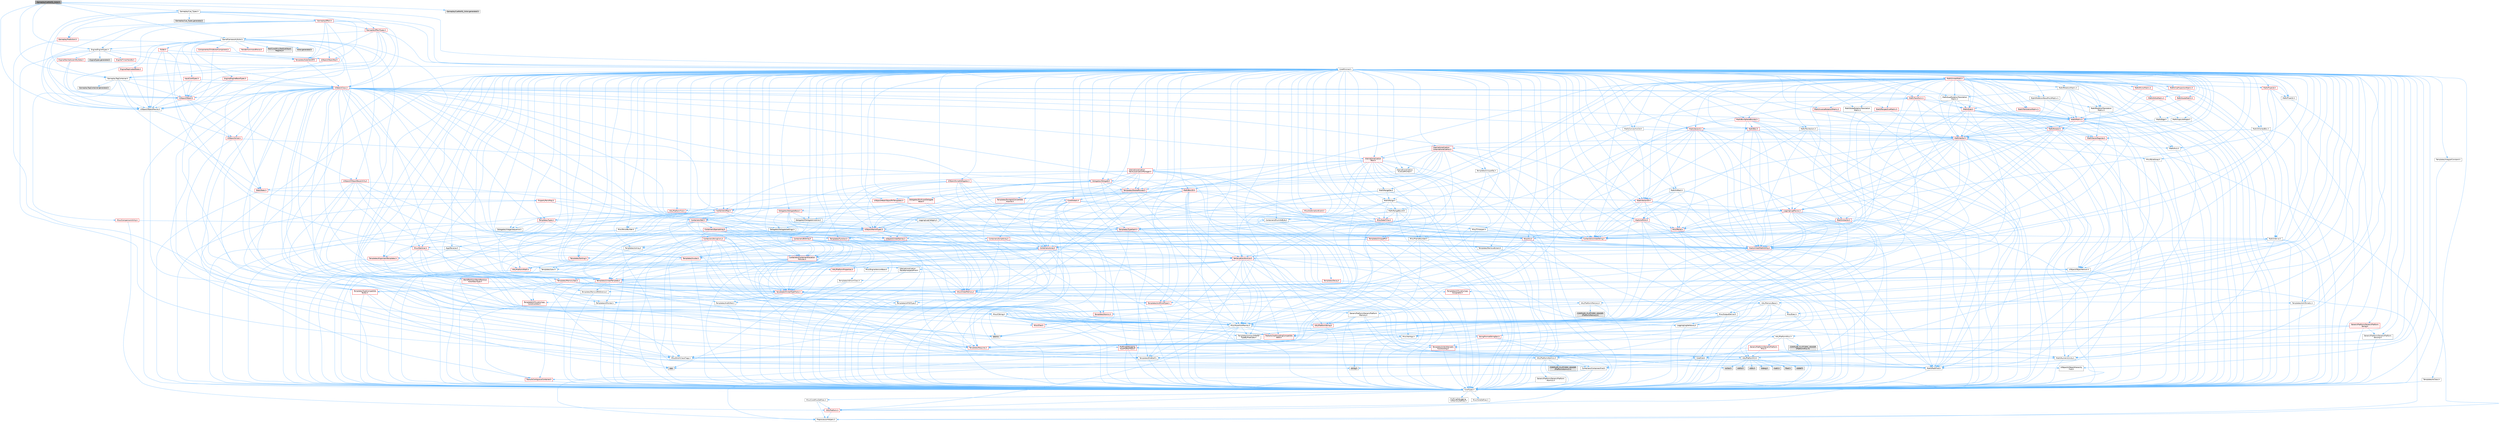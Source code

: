 digraph "GameplayCueNotify_Actor.h"
{
 // INTERACTIVE_SVG=YES
 // LATEX_PDF_SIZE
  bgcolor="transparent";
  edge [fontname=Helvetica,fontsize=10,labelfontname=Helvetica,labelfontsize=10];
  node [fontname=Helvetica,fontsize=10,shape=box,height=0.2,width=0.4];
  Node1 [id="Node000001",label="GameplayCueNotify_Actor.h",height=0.2,width=0.4,color="gray40", fillcolor="grey60", style="filled", fontcolor="black",tooltip=" "];
  Node1 -> Node2 [id="edge1_Node000001_Node000002",color="steelblue1",style="solid",tooltip=" "];
  Node2 [id="Node000002",label="CoreMinimal.h",height=0.2,width=0.4,color="grey40", fillcolor="white", style="filled",URL="$d7/d67/CoreMinimal_8h.html",tooltip=" "];
  Node2 -> Node3 [id="edge2_Node000002_Node000003",color="steelblue1",style="solid",tooltip=" "];
  Node3 [id="Node000003",label="CoreTypes.h",height=0.2,width=0.4,color="grey40", fillcolor="white", style="filled",URL="$dc/dec/CoreTypes_8h.html",tooltip=" "];
  Node3 -> Node4 [id="edge3_Node000003_Node000004",color="steelblue1",style="solid",tooltip=" "];
  Node4 [id="Node000004",label="HAL/Platform.h",height=0.2,width=0.4,color="red", fillcolor="#FFF0F0", style="filled",URL="$d9/dd0/Platform_8h.html",tooltip=" "];
  Node4 -> Node8 [id="edge4_Node000004_Node000008",color="steelblue1",style="solid",tooltip=" "];
  Node8 [id="Node000008",label="PreprocessorHelpers.h",height=0.2,width=0.4,color="grey40", fillcolor="white", style="filled",URL="$db/ddb/PreprocessorHelpers_8h.html",tooltip=" "];
  Node3 -> Node14 [id="edge5_Node000003_Node000014",color="steelblue1",style="solid",tooltip=" "];
  Node14 [id="Node000014",label="ProfilingDebugging\l/UMemoryDefines.h",height=0.2,width=0.4,color="grey40", fillcolor="white", style="filled",URL="$d2/da2/UMemoryDefines_8h.html",tooltip=" "];
  Node3 -> Node15 [id="edge6_Node000003_Node000015",color="steelblue1",style="solid",tooltip=" "];
  Node15 [id="Node000015",label="Misc/CoreMiscDefines.h",height=0.2,width=0.4,color="grey40", fillcolor="white", style="filled",URL="$da/d38/CoreMiscDefines_8h.html",tooltip=" "];
  Node15 -> Node4 [id="edge7_Node000015_Node000004",color="steelblue1",style="solid",tooltip=" "];
  Node15 -> Node8 [id="edge8_Node000015_Node000008",color="steelblue1",style="solid",tooltip=" "];
  Node3 -> Node16 [id="edge9_Node000003_Node000016",color="steelblue1",style="solid",tooltip=" "];
  Node16 [id="Node000016",label="Misc/CoreDefines.h",height=0.2,width=0.4,color="grey40", fillcolor="white", style="filled",URL="$d3/dd2/CoreDefines_8h.html",tooltip=" "];
  Node2 -> Node17 [id="edge10_Node000002_Node000017",color="steelblue1",style="solid",tooltip=" "];
  Node17 [id="Node000017",label="CoreFwd.h",height=0.2,width=0.4,color="grey40", fillcolor="white", style="filled",URL="$d1/d1e/CoreFwd_8h.html",tooltip=" "];
  Node17 -> Node3 [id="edge11_Node000017_Node000003",color="steelblue1",style="solid",tooltip=" "];
  Node17 -> Node18 [id="edge12_Node000017_Node000018",color="steelblue1",style="solid",tooltip=" "];
  Node18 [id="Node000018",label="Containers/ContainersFwd.h",height=0.2,width=0.4,color="grey40", fillcolor="white", style="filled",URL="$d4/d0a/ContainersFwd_8h.html",tooltip=" "];
  Node18 -> Node4 [id="edge13_Node000018_Node000004",color="steelblue1",style="solid",tooltip=" "];
  Node18 -> Node3 [id="edge14_Node000018_Node000003",color="steelblue1",style="solid",tooltip=" "];
  Node18 -> Node19 [id="edge15_Node000018_Node000019",color="steelblue1",style="solid",tooltip=" "];
  Node19 [id="Node000019",label="Traits/IsContiguousContainer.h",height=0.2,width=0.4,color="red", fillcolor="#FFF0F0", style="filled",URL="$d5/d3c/IsContiguousContainer_8h.html",tooltip=" "];
  Node19 -> Node3 [id="edge16_Node000019_Node000003",color="steelblue1",style="solid",tooltip=" "];
  Node17 -> Node22 [id="edge17_Node000017_Node000022",color="steelblue1",style="solid",tooltip=" "];
  Node22 [id="Node000022",label="Math/MathFwd.h",height=0.2,width=0.4,color="grey40", fillcolor="white", style="filled",URL="$d2/d10/MathFwd_8h.html",tooltip=" "];
  Node22 -> Node4 [id="edge18_Node000022_Node000004",color="steelblue1",style="solid",tooltip=" "];
  Node17 -> Node23 [id="edge19_Node000017_Node000023",color="steelblue1",style="solid",tooltip=" "];
  Node23 [id="Node000023",label="UObject/UObjectHierarchy\lFwd.h",height=0.2,width=0.4,color="grey40", fillcolor="white", style="filled",URL="$d3/d13/UObjectHierarchyFwd_8h.html",tooltip=" "];
  Node2 -> Node23 [id="edge20_Node000002_Node000023",color="steelblue1",style="solid",tooltip=" "];
  Node2 -> Node18 [id="edge21_Node000002_Node000018",color="steelblue1",style="solid",tooltip=" "];
  Node2 -> Node24 [id="edge22_Node000002_Node000024",color="steelblue1",style="solid",tooltip=" "];
  Node24 [id="Node000024",label="Misc/VarArgs.h",height=0.2,width=0.4,color="grey40", fillcolor="white", style="filled",URL="$d5/d6f/VarArgs_8h.html",tooltip=" "];
  Node24 -> Node3 [id="edge23_Node000024_Node000003",color="steelblue1",style="solid",tooltip=" "];
  Node2 -> Node25 [id="edge24_Node000002_Node000025",color="steelblue1",style="solid",tooltip=" "];
  Node25 [id="Node000025",label="Logging/LogVerbosity.h",height=0.2,width=0.4,color="grey40", fillcolor="white", style="filled",URL="$d2/d8f/LogVerbosity_8h.html",tooltip=" "];
  Node25 -> Node3 [id="edge25_Node000025_Node000003",color="steelblue1",style="solid",tooltip=" "];
  Node2 -> Node26 [id="edge26_Node000002_Node000026",color="steelblue1",style="solid",tooltip=" "];
  Node26 [id="Node000026",label="Misc/OutputDevice.h",height=0.2,width=0.4,color="grey40", fillcolor="white", style="filled",URL="$d7/d32/OutputDevice_8h.html",tooltip=" "];
  Node26 -> Node17 [id="edge27_Node000026_Node000017",color="steelblue1",style="solid",tooltip=" "];
  Node26 -> Node3 [id="edge28_Node000026_Node000003",color="steelblue1",style="solid",tooltip=" "];
  Node26 -> Node25 [id="edge29_Node000026_Node000025",color="steelblue1",style="solid",tooltip=" "];
  Node26 -> Node24 [id="edge30_Node000026_Node000024",color="steelblue1",style="solid",tooltip=" "];
  Node26 -> Node27 [id="edge31_Node000026_Node000027",color="steelblue1",style="solid",tooltip=" "];
  Node27 [id="Node000027",label="Templates/IsArrayOrRefOf\lTypeByPredicate.h",height=0.2,width=0.4,color="grey40", fillcolor="white", style="filled",URL="$d6/da1/IsArrayOrRefOfTypeByPredicate_8h.html",tooltip=" "];
  Node27 -> Node3 [id="edge32_Node000027_Node000003",color="steelblue1",style="solid",tooltip=" "];
  Node26 -> Node28 [id="edge33_Node000026_Node000028",color="steelblue1",style="solid",tooltip=" "];
  Node28 [id="Node000028",label="Templates/IsValidVariadic\lFunctionArg.h",height=0.2,width=0.4,color="red", fillcolor="#FFF0F0", style="filled",URL="$d0/dc8/IsValidVariadicFunctionArg_8h.html",tooltip=" "];
  Node28 -> Node3 [id="edge34_Node000028_Node000003",color="steelblue1",style="solid",tooltip=" "];
  Node26 -> Node30 [id="edge35_Node000026_Node000030",color="steelblue1",style="solid",tooltip=" "];
  Node30 [id="Node000030",label="Traits/IsCharEncodingCompatible\lWith.h",height=0.2,width=0.4,color="red", fillcolor="#FFF0F0", style="filled",URL="$df/dd1/IsCharEncodingCompatibleWith_8h.html",tooltip=" "];
  Node2 -> Node32 [id="edge36_Node000002_Node000032",color="steelblue1",style="solid",tooltip=" "];
  Node32 [id="Node000032",label="HAL/PlatformCrt.h",height=0.2,width=0.4,color="grey40", fillcolor="white", style="filled",URL="$d8/d75/PlatformCrt_8h.html",tooltip=" "];
  Node32 -> Node33 [id="edge37_Node000032_Node000033",color="steelblue1",style="solid",tooltip=" "];
  Node33 [id="Node000033",label="new",height=0.2,width=0.4,color="grey60", fillcolor="#E0E0E0", style="filled",tooltip=" "];
  Node32 -> Node34 [id="edge38_Node000032_Node000034",color="steelblue1",style="solid",tooltip=" "];
  Node34 [id="Node000034",label="wchar.h",height=0.2,width=0.4,color="grey60", fillcolor="#E0E0E0", style="filled",tooltip=" "];
  Node32 -> Node35 [id="edge39_Node000032_Node000035",color="steelblue1",style="solid",tooltip=" "];
  Node35 [id="Node000035",label="stddef.h",height=0.2,width=0.4,color="grey60", fillcolor="#E0E0E0", style="filled",tooltip=" "];
  Node32 -> Node36 [id="edge40_Node000032_Node000036",color="steelblue1",style="solid",tooltip=" "];
  Node36 [id="Node000036",label="stdlib.h",height=0.2,width=0.4,color="grey60", fillcolor="#E0E0E0", style="filled",tooltip=" "];
  Node32 -> Node37 [id="edge41_Node000032_Node000037",color="steelblue1",style="solid",tooltip=" "];
  Node37 [id="Node000037",label="stdio.h",height=0.2,width=0.4,color="grey60", fillcolor="#E0E0E0", style="filled",tooltip=" "];
  Node32 -> Node38 [id="edge42_Node000032_Node000038",color="steelblue1",style="solid",tooltip=" "];
  Node38 [id="Node000038",label="stdarg.h",height=0.2,width=0.4,color="grey60", fillcolor="#E0E0E0", style="filled",tooltip=" "];
  Node32 -> Node39 [id="edge43_Node000032_Node000039",color="steelblue1",style="solid",tooltip=" "];
  Node39 [id="Node000039",label="math.h",height=0.2,width=0.4,color="grey60", fillcolor="#E0E0E0", style="filled",tooltip=" "];
  Node32 -> Node40 [id="edge44_Node000032_Node000040",color="steelblue1",style="solid",tooltip=" "];
  Node40 [id="Node000040",label="float.h",height=0.2,width=0.4,color="grey60", fillcolor="#E0E0E0", style="filled",tooltip=" "];
  Node32 -> Node41 [id="edge45_Node000032_Node000041",color="steelblue1",style="solid",tooltip=" "];
  Node41 [id="Node000041",label="string.h",height=0.2,width=0.4,color="grey60", fillcolor="#E0E0E0", style="filled",tooltip=" "];
  Node2 -> Node42 [id="edge46_Node000002_Node000042",color="steelblue1",style="solid",tooltip=" "];
  Node42 [id="Node000042",label="HAL/PlatformMisc.h",height=0.2,width=0.4,color="grey40", fillcolor="white", style="filled",URL="$d0/df5/PlatformMisc_8h.html",tooltip=" "];
  Node42 -> Node3 [id="edge47_Node000042_Node000003",color="steelblue1",style="solid",tooltip=" "];
  Node42 -> Node43 [id="edge48_Node000042_Node000043",color="steelblue1",style="solid",tooltip=" "];
  Node43 [id="Node000043",label="GenericPlatform/GenericPlatform\lMisc.h",height=0.2,width=0.4,color="red", fillcolor="#FFF0F0", style="filled",URL="$db/d9a/GenericPlatformMisc_8h.html",tooltip=" "];
  Node43 -> Node17 [id="edge49_Node000043_Node000017",color="steelblue1",style="solid",tooltip=" "];
  Node43 -> Node3 [id="edge50_Node000043_Node000003",color="steelblue1",style="solid",tooltip=" "];
  Node43 -> Node32 [id="edge51_Node000043_Node000032",color="steelblue1",style="solid",tooltip=" "];
  Node43 -> Node47 [id="edge52_Node000043_Node000047",color="steelblue1",style="solid",tooltip=" "];
  Node47 [id="Node000047",label="Math/NumericLimits.h",height=0.2,width=0.4,color="grey40", fillcolor="white", style="filled",URL="$df/d1b/NumericLimits_8h.html",tooltip=" "];
  Node47 -> Node3 [id="edge53_Node000047_Node000003",color="steelblue1",style="solid",tooltip=" "];
  Node43 -> Node49 [id="edge54_Node000043_Node000049",color="steelblue1",style="solid",tooltip=" "];
  Node49 [id="Node000049",label="Misc/EnumClassFlags.h",height=0.2,width=0.4,color="grey40", fillcolor="white", style="filled",URL="$d8/de7/EnumClassFlags_8h.html",tooltip=" "];
  Node42 -> Node52 [id="edge55_Node000042_Node000052",color="steelblue1",style="solid",tooltip=" "];
  Node52 [id="Node000052",label="COMPILED_PLATFORM_HEADER\l(PlatformMisc.h)",height=0.2,width=0.4,color="grey60", fillcolor="#E0E0E0", style="filled",tooltip=" "];
  Node42 -> Node53 [id="edge56_Node000042_Node000053",color="steelblue1",style="solid",tooltip=" "];
  Node53 [id="Node000053",label="ProfilingDebugging\l/CpuProfilerTrace.h",height=0.2,width=0.4,color="red", fillcolor="#FFF0F0", style="filled",URL="$da/dcb/CpuProfilerTrace_8h.html",tooltip=" "];
  Node53 -> Node3 [id="edge57_Node000053_Node000003",color="steelblue1",style="solid",tooltip=" "];
  Node53 -> Node18 [id="edge58_Node000053_Node000018",color="steelblue1",style="solid",tooltip=" "];
  Node53 -> Node54 [id="edge59_Node000053_Node000054",color="steelblue1",style="solid",tooltip=" "];
  Node54 [id="Node000054",label="HAL/PlatformAtomics.h",height=0.2,width=0.4,color="grey40", fillcolor="white", style="filled",URL="$d3/d36/PlatformAtomics_8h.html",tooltip=" "];
  Node54 -> Node3 [id="edge60_Node000054_Node000003",color="steelblue1",style="solid",tooltip=" "];
  Node54 -> Node55 [id="edge61_Node000054_Node000055",color="steelblue1",style="solid",tooltip=" "];
  Node55 [id="Node000055",label="GenericPlatform/GenericPlatform\lAtomics.h",height=0.2,width=0.4,color="grey40", fillcolor="white", style="filled",URL="$da/d72/GenericPlatformAtomics_8h.html",tooltip=" "];
  Node55 -> Node3 [id="edge62_Node000055_Node000003",color="steelblue1",style="solid",tooltip=" "];
  Node54 -> Node56 [id="edge63_Node000054_Node000056",color="steelblue1",style="solid",tooltip=" "];
  Node56 [id="Node000056",label="COMPILED_PLATFORM_HEADER\l(PlatformAtomics.h)",height=0.2,width=0.4,color="grey60", fillcolor="#E0E0E0", style="filled",tooltip=" "];
  Node53 -> Node8 [id="edge64_Node000053_Node000008",color="steelblue1",style="solid",tooltip=" "];
  Node2 -> Node61 [id="edge65_Node000002_Node000061",color="steelblue1",style="solid",tooltip=" "];
  Node61 [id="Node000061",label="Misc/AssertionMacros.h",height=0.2,width=0.4,color="grey40", fillcolor="white", style="filled",URL="$d0/dfa/AssertionMacros_8h.html",tooltip=" "];
  Node61 -> Node3 [id="edge66_Node000061_Node000003",color="steelblue1",style="solid",tooltip=" "];
  Node61 -> Node4 [id="edge67_Node000061_Node000004",color="steelblue1",style="solid",tooltip=" "];
  Node61 -> Node42 [id="edge68_Node000061_Node000042",color="steelblue1",style="solid",tooltip=" "];
  Node61 -> Node8 [id="edge69_Node000061_Node000008",color="steelblue1",style="solid",tooltip=" "];
  Node61 -> Node62 [id="edge70_Node000061_Node000062",color="steelblue1",style="solid",tooltip=" "];
  Node62 [id="Node000062",label="Templates/EnableIf.h",height=0.2,width=0.4,color="grey40", fillcolor="white", style="filled",URL="$d7/d60/EnableIf_8h.html",tooltip=" "];
  Node62 -> Node3 [id="edge71_Node000062_Node000003",color="steelblue1",style="solid",tooltip=" "];
  Node61 -> Node27 [id="edge72_Node000061_Node000027",color="steelblue1",style="solid",tooltip=" "];
  Node61 -> Node28 [id="edge73_Node000061_Node000028",color="steelblue1",style="solid",tooltip=" "];
  Node61 -> Node30 [id="edge74_Node000061_Node000030",color="steelblue1",style="solid",tooltip=" "];
  Node61 -> Node24 [id="edge75_Node000061_Node000024",color="steelblue1",style="solid",tooltip=" "];
  Node61 -> Node63 [id="edge76_Node000061_Node000063",color="steelblue1",style="solid",tooltip=" "];
  Node63 [id="Node000063",label="String/FormatStringSan.h",height=0.2,width=0.4,color="red", fillcolor="#FFF0F0", style="filled",URL="$d3/d8b/FormatStringSan_8h.html",tooltip=" "];
  Node63 -> Node3 [id="edge77_Node000063_Node000003",color="steelblue1",style="solid",tooltip=" "];
  Node63 -> Node64 [id="edge78_Node000063_Node000064",color="steelblue1",style="solid",tooltip=" "];
  Node64 [id="Node000064",label="Templates/Requires.h",height=0.2,width=0.4,color="red", fillcolor="#FFF0F0", style="filled",URL="$dc/d96/Requires_8h.html",tooltip=" "];
  Node64 -> Node62 [id="edge79_Node000064_Node000062",color="steelblue1",style="solid",tooltip=" "];
  Node63 -> Node28 [id="edge80_Node000063_Node000028",color="steelblue1",style="solid",tooltip=" "];
  Node63 -> Node18 [id="edge81_Node000063_Node000018",color="steelblue1",style="solid",tooltip=" "];
  Node61 -> Node69 [id="edge82_Node000061_Node000069",color="steelblue1",style="solid",tooltip=" "];
  Node69 [id="Node000069",label="atomic",height=0.2,width=0.4,color="grey60", fillcolor="#E0E0E0", style="filled",tooltip=" "];
  Node2 -> Node70 [id="edge83_Node000002_Node000070",color="steelblue1",style="solid",tooltip=" "];
  Node70 [id="Node000070",label="Templates/IsPointer.h",height=0.2,width=0.4,color="grey40", fillcolor="white", style="filled",URL="$d7/d05/IsPointer_8h.html",tooltip=" "];
  Node70 -> Node3 [id="edge84_Node000070_Node000003",color="steelblue1",style="solid",tooltip=" "];
  Node2 -> Node71 [id="edge85_Node000002_Node000071",color="steelblue1",style="solid",tooltip=" "];
  Node71 [id="Node000071",label="HAL/PlatformMemory.h",height=0.2,width=0.4,color="grey40", fillcolor="white", style="filled",URL="$de/d68/PlatformMemory_8h.html",tooltip=" "];
  Node71 -> Node3 [id="edge86_Node000071_Node000003",color="steelblue1",style="solid",tooltip=" "];
  Node71 -> Node72 [id="edge87_Node000071_Node000072",color="steelblue1",style="solid",tooltip=" "];
  Node72 [id="Node000072",label="GenericPlatform/GenericPlatform\lMemory.h",height=0.2,width=0.4,color="grey40", fillcolor="white", style="filled",URL="$dd/d22/GenericPlatformMemory_8h.html",tooltip=" "];
  Node72 -> Node17 [id="edge88_Node000072_Node000017",color="steelblue1",style="solid",tooltip=" "];
  Node72 -> Node3 [id="edge89_Node000072_Node000003",color="steelblue1",style="solid",tooltip=" "];
  Node72 -> Node73 [id="edge90_Node000072_Node000073",color="steelblue1",style="solid",tooltip=" "];
  Node73 [id="Node000073",label="HAL/PlatformString.h",height=0.2,width=0.4,color="red", fillcolor="#FFF0F0", style="filled",URL="$db/db5/PlatformString_8h.html",tooltip=" "];
  Node73 -> Node3 [id="edge91_Node000073_Node000003",color="steelblue1",style="solid",tooltip=" "];
  Node72 -> Node41 [id="edge92_Node000072_Node000041",color="steelblue1",style="solid",tooltip=" "];
  Node72 -> Node34 [id="edge93_Node000072_Node000034",color="steelblue1",style="solid",tooltip=" "];
  Node71 -> Node75 [id="edge94_Node000071_Node000075",color="steelblue1",style="solid",tooltip=" "];
  Node75 [id="Node000075",label="COMPILED_PLATFORM_HEADER\l(PlatformMemory.h)",height=0.2,width=0.4,color="grey60", fillcolor="#E0E0E0", style="filled",tooltip=" "];
  Node2 -> Node54 [id="edge95_Node000002_Node000054",color="steelblue1",style="solid",tooltip=" "];
  Node2 -> Node76 [id="edge96_Node000002_Node000076",color="steelblue1",style="solid",tooltip=" "];
  Node76 [id="Node000076",label="Misc/Exec.h",height=0.2,width=0.4,color="grey40", fillcolor="white", style="filled",URL="$de/ddb/Exec_8h.html",tooltip=" "];
  Node76 -> Node3 [id="edge97_Node000076_Node000003",color="steelblue1",style="solid",tooltip=" "];
  Node76 -> Node61 [id="edge98_Node000076_Node000061",color="steelblue1",style="solid",tooltip=" "];
  Node2 -> Node77 [id="edge99_Node000002_Node000077",color="steelblue1",style="solid",tooltip=" "];
  Node77 [id="Node000077",label="HAL/MemoryBase.h",height=0.2,width=0.4,color="grey40", fillcolor="white", style="filled",URL="$d6/d9f/MemoryBase_8h.html",tooltip=" "];
  Node77 -> Node3 [id="edge100_Node000077_Node000003",color="steelblue1",style="solid",tooltip=" "];
  Node77 -> Node54 [id="edge101_Node000077_Node000054",color="steelblue1",style="solid",tooltip=" "];
  Node77 -> Node32 [id="edge102_Node000077_Node000032",color="steelblue1",style="solid",tooltip=" "];
  Node77 -> Node76 [id="edge103_Node000077_Node000076",color="steelblue1",style="solid",tooltip=" "];
  Node77 -> Node26 [id="edge104_Node000077_Node000026",color="steelblue1",style="solid",tooltip=" "];
  Node77 -> Node78 [id="edge105_Node000077_Node000078",color="steelblue1",style="solid",tooltip=" "];
  Node78 [id="Node000078",label="Templates/Atomic.h",height=0.2,width=0.4,color="red", fillcolor="#FFF0F0", style="filled",URL="$d3/d91/Atomic_8h.html",tooltip=" "];
  Node78 -> Node69 [id="edge106_Node000078_Node000069",color="steelblue1",style="solid",tooltip=" "];
  Node2 -> Node87 [id="edge107_Node000002_Node000087",color="steelblue1",style="solid",tooltip=" "];
  Node87 [id="Node000087",label="HAL/UnrealMemory.h",height=0.2,width=0.4,color="red", fillcolor="#FFF0F0", style="filled",URL="$d9/d96/UnrealMemory_8h.html",tooltip=" "];
  Node87 -> Node3 [id="edge108_Node000087_Node000003",color="steelblue1",style="solid",tooltip=" "];
  Node87 -> Node72 [id="edge109_Node000087_Node000072",color="steelblue1",style="solid",tooltip=" "];
  Node87 -> Node77 [id="edge110_Node000087_Node000077",color="steelblue1",style="solid",tooltip=" "];
  Node87 -> Node71 [id="edge111_Node000087_Node000071",color="steelblue1",style="solid",tooltip=" "];
  Node87 -> Node70 [id="edge112_Node000087_Node000070",color="steelblue1",style="solid",tooltip=" "];
  Node2 -> Node89 [id="edge113_Node000002_Node000089",color="steelblue1",style="solid",tooltip=" "];
  Node89 [id="Node000089",label="Templates/IsArithmetic.h",height=0.2,width=0.4,color="grey40", fillcolor="white", style="filled",URL="$d2/d5d/IsArithmetic_8h.html",tooltip=" "];
  Node89 -> Node3 [id="edge114_Node000089_Node000003",color="steelblue1",style="solid",tooltip=" "];
  Node2 -> Node83 [id="edge115_Node000002_Node000083",color="steelblue1",style="solid",tooltip=" "];
  Node83 [id="Node000083",label="Templates/AndOrNot.h",height=0.2,width=0.4,color="grey40", fillcolor="white", style="filled",URL="$db/d0a/AndOrNot_8h.html",tooltip=" "];
  Node83 -> Node3 [id="edge116_Node000083_Node000003",color="steelblue1",style="solid",tooltip=" "];
  Node2 -> Node90 [id="edge117_Node000002_Node000090",color="steelblue1",style="solid",tooltip=" "];
  Node90 [id="Node000090",label="Templates/IsPODType.h",height=0.2,width=0.4,color="grey40", fillcolor="white", style="filled",URL="$d7/db1/IsPODType_8h.html",tooltip=" "];
  Node90 -> Node3 [id="edge118_Node000090_Node000003",color="steelblue1",style="solid",tooltip=" "];
  Node2 -> Node91 [id="edge119_Node000002_Node000091",color="steelblue1",style="solid",tooltip=" "];
  Node91 [id="Node000091",label="Templates/IsUECoreType.h",height=0.2,width=0.4,color="red", fillcolor="#FFF0F0", style="filled",URL="$d1/db8/IsUECoreType_8h.html",tooltip=" "];
  Node91 -> Node3 [id="edge120_Node000091_Node000003",color="steelblue1",style="solid",tooltip=" "];
  Node2 -> Node84 [id="edge121_Node000002_Node000084",color="steelblue1",style="solid",tooltip=" "];
  Node84 [id="Node000084",label="Templates/IsTriviallyCopy\lConstructible.h",height=0.2,width=0.4,color="red", fillcolor="#FFF0F0", style="filled",URL="$d3/d78/IsTriviallyCopyConstructible_8h.html",tooltip=" "];
  Node84 -> Node3 [id="edge122_Node000084_Node000003",color="steelblue1",style="solid",tooltip=" "];
  Node2 -> Node92 [id="edge123_Node000002_Node000092",color="steelblue1",style="solid",tooltip=" "];
  Node92 [id="Node000092",label="Templates/UnrealTypeTraits.h",height=0.2,width=0.4,color="red", fillcolor="#FFF0F0", style="filled",URL="$d2/d2d/UnrealTypeTraits_8h.html",tooltip=" "];
  Node92 -> Node3 [id="edge124_Node000092_Node000003",color="steelblue1",style="solid",tooltip=" "];
  Node92 -> Node70 [id="edge125_Node000092_Node000070",color="steelblue1",style="solid",tooltip=" "];
  Node92 -> Node61 [id="edge126_Node000092_Node000061",color="steelblue1",style="solid",tooltip=" "];
  Node92 -> Node83 [id="edge127_Node000092_Node000083",color="steelblue1",style="solid",tooltip=" "];
  Node92 -> Node62 [id="edge128_Node000092_Node000062",color="steelblue1",style="solid",tooltip=" "];
  Node92 -> Node89 [id="edge129_Node000092_Node000089",color="steelblue1",style="solid",tooltip=" "];
  Node92 -> Node90 [id="edge130_Node000092_Node000090",color="steelblue1",style="solid",tooltip=" "];
  Node92 -> Node91 [id="edge131_Node000092_Node000091",color="steelblue1",style="solid",tooltip=" "];
  Node92 -> Node84 [id="edge132_Node000092_Node000084",color="steelblue1",style="solid",tooltip=" "];
  Node2 -> Node62 [id="edge133_Node000002_Node000062",color="steelblue1",style="solid",tooltip=" "];
  Node2 -> Node94 [id="edge134_Node000002_Node000094",color="steelblue1",style="solid",tooltip=" "];
  Node94 [id="Node000094",label="Templates/RemoveReference.h",height=0.2,width=0.4,color="grey40", fillcolor="white", style="filled",URL="$da/dbe/RemoveReference_8h.html",tooltip=" "];
  Node94 -> Node3 [id="edge135_Node000094_Node000003",color="steelblue1",style="solid",tooltip=" "];
  Node2 -> Node95 [id="edge136_Node000002_Node000095",color="steelblue1",style="solid",tooltip=" "];
  Node95 [id="Node000095",label="Templates/IntegralConstant.h",height=0.2,width=0.4,color="grey40", fillcolor="white", style="filled",URL="$db/d1b/IntegralConstant_8h.html",tooltip=" "];
  Node95 -> Node3 [id="edge137_Node000095_Node000003",color="steelblue1",style="solid",tooltip=" "];
  Node2 -> Node96 [id="edge138_Node000002_Node000096",color="steelblue1",style="solid",tooltip=" "];
  Node96 [id="Node000096",label="Templates/IsClass.h",height=0.2,width=0.4,color="grey40", fillcolor="white", style="filled",URL="$db/dcb/IsClass_8h.html",tooltip=" "];
  Node96 -> Node3 [id="edge139_Node000096_Node000003",color="steelblue1",style="solid",tooltip=" "];
  Node2 -> Node97 [id="edge140_Node000002_Node000097",color="steelblue1",style="solid",tooltip=" "];
  Node97 [id="Node000097",label="Templates/TypeCompatible\lBytes.h",height=0.2,width=0.4,color="red", fillcolor="#FFF0F0", style="filled",URL="$df/d0a/TypeCompatibleBytes_8h.html",tooltip=" "];
  Node97 -> Node3 [id="edge141_Node000097_Node000003",color="steelblue1",style="solid",tooltip=" "];
  Node97 -> Node41 [id="edge142_Node000097_Node000041",color="steelblue1",style="solid",tooltip=" "];
  Node97 -> Node33 [id="edge143_Node000097_Node000033",color="steelblue1",style="solid",tooltip=" "];
  Node2 -> Node19 [id="edge144_Node000002_Node000019",color="steelblue1",style="solid",tooltip=" "];
  Node2 -> Node98 [id="edge145_Node000002_Node000098",color="steelblue1",style="solid",tooltip=" "];
  Node98 [id="Node000098",label="Templates/UnrealTemplate.h",height=0.2,width=0.4,color="red", fillcolor="#FFF0F0", style="filled",URL="$d4/d24/UnrealTemplate_8h.html",tooltip=" "];
  Node98 -> Node3 [id="edge146_Node000098_Node000003",color="steelblue1",style="solid",tooltip=" "];
  Node98 -> Node70 [id="edge147_Node000098_Node000070",color="steelblue1",style="solid",tooltip=" "];
  Node98 -> Node87 [id="edge148_Node000098_Node000087",color="steelblue1",style="solid",tooltip=" "];
  Node98 -> Node92 [id="edge149_Node000098_Node000092",color="steelblue1",style="solid",tooltip=" "];
  Node98 -> Node94 [id="edge150_Node000098_Node000094",color="steelblue1",style="solid",tooltip=" "];
  Node98 -> Node64 [id="edge151_Node000098_Node000064",color="steelblue1",style="solid",tooltip=" "];
  Node98 -> Node97 [id="edge152_Node000098_Node000097",color="steelblue1",style="solid",tooltip=" "];
  Node98 -> Node19 [id="edge153_Node000098_Node000019",color="steelblue1",style="solid",tooltip=" "];
  Node2 -> Node47 [id="edge154_Node000002_Node000047",color="steelblue1",style="solid",tooltip=" "];
  Node2 -> Node102 [id="edge155_Node000002_Node000102",color="steelblue1",style="solid",tooltip=" "];
  Node102 [id="Node000102",label="HAL/PlatformMath.h",height=0.2,width=0.4,color="red", fillcolor="#FFF0F0", style="filled",URL="$dc/d53/PlatformMath_8h.html",tooltip=" "];
  Node102 -> Node3 [id="edge156_Node000102_Node000003",color="steelblue1",style="solid",tooltip=" "];
  Node2 -> Node85 [id="edge157_Node000002_Node000085",color="steelblue1",style="solid",tooltip=" "];
  Node85 [id="Node000085",label="Templates/IsTriviallyCopy\lAssignable.h",height=0.2,width=0.4,color="red", fillcolor="#FFF0F0", style="filled",URL="$d2/df2/IsTriviallyCopyAssignable_8h.html",tooltip=" "];
  Node85 -> Node3 [id="edge158_Node000085_Node000003",color="steelblue1",style="solid",tooltip=" "];
  Node2 -> Node110 [id="edge159_Node000002_Node000110",color="steelblue1",style="solid",tooltip=" "];
  Node110 [id="Node000110",label="Templates/MemoryOps.h",height=0.2,width=0.4,color="red", fillcolor="#FFF0F0", style="filled",URL="$db/dea/MemoryOps_8h.html",tooltip=" "];
  Node110 -> Node3 [id="edge160_Node000110_Node000003",color="steelblue1",style="solid",tooltip=" "];
  Node110 -> Node87 [id="edge161_Node000110_Node000087",color="steelblue1",style="solid",tooltip=" "];
  Node110 -> Node85 [id="edge162_Node000110_Node000085",color="steelblue1",style="solid",tooltip=" "];
  Node110 -> Node84 [id="edge163_Node000110_Node000084",color="steelblue1",style="solid",tooltip=" "];
  Node110 -> Node64 [id="edge164_Node000110_Node000064",color="steelblue1",style="solid",tooltip=" "];
  Node110 -> Node92 [id="edge165_Node000110_Node000092",color="steelblue1",style="solid",tooltip=" "];
  Node110 -> Node33 [id="edge166_Node000110_Node000033",color="steelblue1",style="solid",tooltip=" "];
  Node2 -> Node111 [id="edge167_Node000002_Node000111",color="steelblue1",style="solid",tooltip=" "];
  Node111 [id="Node000111",label="Containers/ContainerAllocation\lPolicies.h",height=0.2,width=0.4,color="red", fillcolor="#FFF0F0", style="filled",URL="$d7/dff/ContainerAllocationPolicies_8h.html",tooltip=" "];
  Node111 -> Node3 [id="edge168_Node000111_Node000003",color="steelblue1",style="solid",tooltip=" "];
  Node111 -> Node111 [id="edge169_Node000111_Node000111",color="steelblue1",style="solid",tooltip=" "];
  Node111 -> Node102 [id="edge170_Node000111_Node000102",color="steelblue1",style="solid",tooltip=" "];
  Node111 -> Node87 [id="edge171_Node000111_Node000087",color="steelblue1",style="solid",tooltip=" "];
  Node111 -> Node47 [id="edge172_Node000111_Node000047",color="steelblue1",style="solid",tooltip=" "];
  Node111 -> Node61 [id="edge173_Node000111_Node000061",color="steelblue1",style="solid",tooltip=" "];
  Node111 -> Node110 [id="edge174_Node000111_Node000110",color="steelblue1",style="solid",tooltip=" "];
  Node111 -> Node97 [id="edge175_Node000111_Node000097",color="steelblue1",style="solid",tooltip=" "];
  Node2 -> Node114 [id="edge176_Node000002_Node000114",color="steelblue1",style="solid",tooltip=" "];
  Node114 [id="Node000114",label="Templates/IsEnumClass.h",height=0.2,width=0.4,color="grey40", fillcolor="white", style="filled",URL="$d7/d15/IsEnumClass_8h.html",tooltip=" "];
  Node114 -> Node3 [id="edge177_Node000114_Node000003",color="steelblue1",style="solid",tooltip=" "];
  Node114 -> Node83 [id="edge178_Node000114_Node000083",color="steelblue1",style="solid",tooltip=" "];
  Node2 -> Node115 [id="edge179_Node000002_Node000115",color="steelblue1",style="solid",tooltip=" "];
  Node115 [id="Node000115",label="HAL/PlatformProperties.h",height=0.2,width=0.4,color="red", fillcolor="#FFF0F0", style="filled",URL="$d9/db0/PlatformProperties_8h.html",tooltip=" "];
  Node115 -> Node3 [id="edge180_Node000115_Node000003",color="steelblue1",style="solid",tooltip=" "];
  Node2 -> Node118 [id="edge181_Node000002_Node000118",color="steelblue1",style="solid",tooltip=" "];
  Node118 [id="Node000118",label="Misc/EngineVersionBase.h",height=0.2,width=0.4,color="grey40", fillcolor="white", style="filled",URL="$d5/d2b/EngineVersionBase_8h.html",tooltip=" "];
  Node118 -> Node3 [id="edge182_Node000118_Node000003",color="steelblue1",style="solid",tooltip=" "];
  Node2 -> Node119 [id="edge183_Node000002_Node000119",color="steelblue1",style="solid",tooltip=" "];
  Node119 [id="Node000119",label="Internationalization\l/TextNamespaceFwd.h",height=0.2,width=0.4,color="grey40", fillcolor="white", style="filled",URL="$d8/d97/TextNamespaceFwd_8h.html",tooltip=" "];
  Node119 -> Node3 [id="edge184_Node000119_Node000003",color="steelblue1",style="solid",tooltip=" "];
  Node2 -> Node120 [id="edge185_Node000002_Node000120",color="steelblue1",style="solid",tooltip=" "];
  Node120 [id="Node000120",label="Serialization/Archive.h",height=0.2,width=0.4,color="red", fillcolor="#FFF0F0", style="filled",URL="$d7/d3b/Archive_8h.html",tooltip=" "];
  Node120 -> Node17 [id="edge186_Node000120_Node000017",color="steelblue1",style="solid",tooltip=" "];
  Node120 -> Node3 [id="edge187_Node000120_Node000003",color="steelblue1",style="solid",tooltip=" "];
  Node120 -> Node115 [id="edge188_Node000120_Node000115",color="steelblue1",style="solid",tooltip=" "];
  Node120 -> Node119 [id="edge189_Node000120_Node000119",color="steelblue1",style="solid",tooltip=" "];
  Node120 -> Node22 [id="edge190_Node000120_Node000022",color="steelblue1",style="solid",tooltip=" "];
  Node120 -> Node61 [id="edge191_Node000120_Node000061",color="steelblue1",style="solid",tooltip=" "];
  Node120 -> Node118 [id="edge192_Node000120_Node000118",color="steelblue1",style="solid",tooltip=" "];
  Node120 -> Node24 [id="edge193_Node000120_Node000024",color="steelblue1",style="solid",tooltip=" "];
  Node120 -> Node62 [id="edge194_Node000120_Node000062",color="steelblue1",style="solid",tooltip=" "];
  Node120 -> Node27 [id="edge195_Node000120_Node000027",color="steelblue1",style="solid",tooltip=" "];
  Node120 -> Node114 [id="edge196_Node000120_Node000114",color="steelblue1",style="solid",tooltip=" "];
  Node120 -> Node28 [id="edge197_Node000120_Node000028",color="steelblue1",style="solid",tooltip=" "];
  Node120 -> Node98 [id="edge198_Node000120_Node000098",color="steelblue1",style="solid",tooltip=" "];
  Node120 -> Node30 [id="edge199_Node000120_Node000030",color="steelblue1",style="solid",tooltip=" "];
  Node120 -> Node123 [id="edge200_Node000120_Node000123",color="steelblue1",style="solid",tooltip=" "];
  Node123 [id="Node000123",label="UObject/ObjectVersion.h",height=0.2,width=0.4,color="grey40", fillcolor="white", style="filled",URL="$da/d63/ObjectVersion_8h.html",tooltip=" "];
  Node123 -> Node3 [id="edge201_Node000123_Node000003",color="steelblue1",style="solid",tooltip=" "];
  Node2 -> Node124 [id="edge202_Node000002_Node000124",color="steelblue1",style="solid",tooltip=" "];
  Node124 [id="Node000124",label="Templates/Less.h",height=0.2,width=0.4,color="grey40", fillcolor="white", style="filled",URL="$de/dc8/Less_8h.html",tooltip=" "];
  Node124 -> Node3 [id="edge203_Node000124_Node000003",color="steelblue1",style="solid",tooltip=" "];
  Node124 -> Node98 [id="edge204_Node000124_Node000098",color="steelblue1",style="solid",tooltip=" "];
  Node2 -> Node125 [id="edge205_Node000002_Node000125",color="steelblue1",style="solid",tooltip=" "];
  Node125 [id="Node000125",label="Templates/Sorting.h",height=0.2,width=0.4,color="red", fillcolor="#FFF0F0", style="filled",URL="$d3/d9e/Sorting_8h.html",tooltip=" "];
  Node125 -> Node3 [id="edge206_Node000125_Node000003",color="steelblue1",style="solid",tooltip=" "];
  Node125 -> Node102 [id="edge207_Node000125_Node000102",color="steelblue1",style="solid",tooltip=" "];
  Node125 -> Node124 [id="edge208_Node000125_Node000124",color="steelblue1",style="solid",tooltip=" "];
  Node2 -> Node136 [id="edge209_Node000002_Node000136",color="steelblue1",style="solid",tooltip=" "];
  Node136 [id="Node000136",label="Misc/Char.h",height=0.2,width=0.4,color="red", fillcolor="#FFF0F0", style="filled",URL="$d0/d58/Char_8h.html",tooltip=" "];
  Node136 -> Node3 [id="edge210_Node000136_Node000003",color="steelblue1",style="solid",tooltip=" "];
  Node2 -> Node139 [id="edge211_Node000002_Node000139",color="steelblue1",style="solid",tooltip=" "];
  Node139 [id="Node000139",label="GenericPlatform/GenericPlatform\lStricmp.h",height=0.2,width=0.4,color="grey40", fillcolor="white", style="filled",URL="$d2/d86/GenericPlatformStricmp_8h.html",tooltip=" "];
  Node139 -> Node3 [id="edge212_Node000139_Node000003",color="steelblue1",style="solid",tooltip=" "];
  Node2 -> Node140 [id="edge213_Node000002_Node000140",color="steelblue1",style="solid",tooltip=" "];
  Node140 [id="Node000140",label="GenericPlatform/GenericPlatform\lString.h",height=0.2,width=0.4,color="red", fillcolor="#FFF0F0", style="filled",URL="$dd/d20/GenericPlatformString_8h.html",tooltip=" "];
  Node140 -> Node3 [id="edge214_Node000140_Node000003",color="steelblue1",style="solid",tooltip=" "];
  Node140 -> Node139 [id="edge215_Node000140_Node000139",color="steelblue1",style="solid",tooltip=" "];
  Node140 -> Node62 [id="edge216_Node000140_Node000062",color="steelblue1",style="solid",tooltip=" "];
  Node140 -> Node30 [id="edge217_Node000140_Node000030",color="steelblue1",style="solid",tooltip=" "];
  Node2 -> Node73 [id="edge218_Node000002_Node000073",color="steelblue1",style="solid",tooltip=" "];
  Node2 -> Node143 [id="edge219_Node000002_Node000143",color="steelblue1",style="solid",tooltip=" "];
  Node143 [id="Node000143",label="Misc/CString.h",height=0.2,width=0.4,color="grey40", fillcolor="white", style="filled",URL="$d2/d49/CString_8h.html",tooltip=" "];
  Node143 -> Node3 [id="edge220_Node000143_Node000003",color="steelblue1",style="solid",tooltip=" "];
  Node143 -> Node32 [id="edge221_Node000143_Node000032",color="steelblue1",style="solid",tooltip=" "];
  Node143 -> Node73 [id="edge222_Node000143_Node000073",color="steelblue1",style="solid",tooltip=" "];
  Node143 -> Node61 [id="edge223_Node000143_Node000061",color="steelblue1",style="solid",tooltip=" "];
  Node143 -> Node136 [id="edge224_Node000143_Node000136",color="steelblue1",style="solid",tooltip=" "];
  Node143 -> Node24 [id="edge225_Node000143_Node000024",color="steelblue1",style="solid",tooltip=" "];
  Node143 -> Node27 [id="edge226_Node000143_Node000027",color="steelblue1",style="solid",tooltip=" "];
  Node143 -> Node28 [id="edge227_Node000143_Node000028",color="steelblue1",style="solid",tooltip=" "];
  Node143 -> Node30 [id="edge228_Node000143_Node000030",color="steelblue1",style="solid",tooltip=" "];
  Node2 -> Node144 [id="edge229_Node000002_Node000144",color="steelblue1",style="solid",tooltip=" "];
  Node144 [id="Node000144",label="Misc/Crc.h",height=0.2,width=0.4,color="red", fillcolor="#FFF0F0", style="filled",URL="$d4/dd2/Crc_8h.html",tooltip=" "];
  Node144 -> Node3 [id="edge230_Node000144_Node000003",color="steelblue1",style="solid",tooltip=" "];
  Node144 -> Node73 [id="edge231_Node000144_Node000073",color="steelblue1",style="solid",tooltip=" "];
  Node144 -> Node61 [id="edge232_Node000144_Node000061",color="steelblue1",style="solid",tooltip=" "];
  Node144 -> Node143 [id="edge233_Node000144_Node000143",color="steelblue1",style="solid",tooltip=" "];
  Node144 -> Node136 [id="edge234_Node000144_Node000136",color="steelblue1",style="solid",tooltip=" "];
  Node144 -> Node92 [id="edge235_Node000144_Node000092",color="steelblue1",style="solid",tooltip=" "];
  Node2 -> Node135 [id="edge236_Node000002_Node000135",color="steelblue1",style="solid",tooltip=" "];
  Node135 [id="Node000135",label="Math/UnrealMathUtility.h",height=0.2,width=0.4,color="red", fillcolor="#FFF0F0", style="filled",URL="$db/db8/UnrealMathUtility_8h.html",tooltip=" "];
  Node135 -> Node3 [id="edge237_Node000135_Node000003",color="steelblue1",style="solid",tooltip=" "];
  Node135 -> Node61 [id="edge238_Node000135_Node000061",color="steelblue1",style="solid",tooltip=" "];
  Node135 -> Node102 [id="edge239_Node000135_Node000102",color="steelblue1",style="solid",tooltip=" "];
  Node135 -> Node22 [id="edge240_Node000135_Node000022",color="steelblue1",style="solid",tooltip=" "];
  Node135 -> Node64 [id="edge241_Node000135_Node000064",color="steelblue1",style="solid",tooltip=" "];
  Node2 -> Node145 [id="edge242_Node000002_Node000145",color="steelblue1",style="solid",tooltip=" "];
  Node145 [id="Node000145",label="Containers/UnrealString.h",height=0.2,width=0.4,color="red", fillcolor="#FFF0F0", style="filled",URL="$d5/dba/UnrealString_8h.html",tooltip=" "];
  Node2 -> Node149 [id="edge243_Node000002_Node000149",color="steelblue1",style="solid",tooltip=" "];
  Node149 [id="Node000149",label="Containers/Array.h",height=0.2,width=0.4,color="red", fillcolor="#FFF0F0", style="filled",URL="$df/dd0/Array_8h.html",tooltip=" "];
  Node149 -> Node3 [id="edge244_Node000149_Node000003",color="steelblue1",style="solid",tooltip=" "];
  Node149 -> Node61 [id="edge245_Node000149_Node000061",color="steelblue1",style="solid",tooltip=" "];
  Node149 -> Node87 [id="edge246_Node000149_Node000087",color="steelblue1",style="solid",tooltip=" "];
  Node149 -> Node92 [id="edge247_Node000149_Node000092",color="steelblue1",style="solid",tooltip=" "];
  Node149 -> Node98 [id="edge248_Node000149_Node000098",color="steelblue1",style="solid",tooltip=" "];
  Node149 -> Node111 [id="edge249_Node000149_Node000111",color="steelblue1",style="solid",tooltip=" "];
  Node149 -> Node120 [id="edge250_Node000149_Node000120",color="steelblue1",style="solid",tooltip=" "];
  Node149 -> Node128 [id="edge251_Node000149_Node000128",color="steelblue1",style="solid",tooltip=" "];
  Node128 [id="Node000128",label="Templates/Invoke.h",height=0.2,width=0.4,color="red", fillcolor="#FFF0F0", style="filled",URL="$d7/deb/Invoke_8h.html",tooltip=" "];
  Node128 -> Node3 [id="edge252_Node000128_Node000003",color="steelblue1",style="solid",tooltip=" "];
  Node128 -> Node98 [id="edge253_Node000128_Node000098",color="steelblue1",style="solid",tooltip=" "];
  Node149 -> Node124 [id="edge254_Node000149_Node000124",color="steelblue1",style="solid",tooltip=" "];
  Node149 -> Node64 [id="edge255_Node000149_Node000064",color="steelblue1",style="solid",tooltip=" "];
  Node149 -> Node125 [id="edge256_Node000149_Node000125",color="steelblue1",style="solid",tooltip=" "];
  Node149 -> Node172 [id="edge257_Node000149_Node000172",color="steelblue1",style="solid",tooltip=" "];
  Node172 [id="Node000172",label="Templates/AlignmentTemplates.h",height=0.2,width=0.4,color="red", fillcolor="#FFF0F0", style="filled",URL="$dd/d32/AlignmentTemplates_8h.html",tooltip=" "];
  Node172 -> Node3 [id="edge258_Node000172_Node000003",color="steelblue1",style="solid",tooltip=" "];
  Node172 -> Node70 [id="edge259_Node000172_Node000070",color="steelblue1",style="solid",tooltip=" "];
  Node2 -> Node173 [id="edge260_Node000002_Node000173",color="steelblue1",style="solid",tooltip=" "];
  Node173 [id="Node000173",label="Misc/FrameNumber.h",height=0.2,width=0.4,color="grey40", fillcolor="white", style="filled",URL="$dd/dbd/FrameNumber_8h.html",tooltip=" "];
  Node173 -> Node3 [id="edge261_Node000173_Node000003",color="steelblue1",style="solid",tooltip=" "];
  Node173 -> Node47 [id="edge262_Node000173_Node000047",color="steelblue1",style="solid",tooltip=" "];
  Node173 -> Node135 [id="edge263_Node000173_Node000135",color="steelblue1",style="solid",tooltip=" "];
  Node173 -> Node62 [id="edge264_Node000173_Node000062",color="steelblue1",style="solid",tooltip=" "];
  Node173 -> Node92 [id="edge265_Node000173_Node000092",color="steelblue1",style="solid",tooltip=" "];
  Node2 -> Node174 [id="edge266_Node000002_Node000174",color="steelblue1",style="solid",tooltip=" "];
  Node174 [id="Node000174",label="Misc/Timespan.h",height=0.2,width=0.4,color="grey40", fillcolor="white", style="filled",URL="$da/dd9/Timespan_8h.html",tooltip=" "];
  Node174 -> Node3 [id="edge267_Node000174_Node000003",color="steelblue1",style="solid",tooltip=" "];
  Node174 -> Node175 [id="edge268_Node000174_Node000175",color="steelblue1",style="solid",tooltip=" "];
  Node175 [id="Node000175",label="Math/Interval.h",height=0.2,width=0.4,color="grey40", fillcolor="white", style="filled",URL="$d1/d55/Interval_8h.html",tooltip=" "];
  Node175 -> Node3 [id="edge269_Node000175_Node000003",color="steelblue1",style="solid",tooltip=" "];
  Node175 -> Node89 [id="edge270_Node000175_Node000089",color="steelblue1",style="solid",tooltip=" "];
  Node175 -> Node92 [id="edge271_Node000175_Node000092",color="steelblue1",style="solid",tooltip=" "];
  Node175 -> Node47 [id="edge272_Node000175_Node000047",color="steelblue1",style="solid",tooltip=" "];
  Node175 -> Node135 [id="edge273_Node000175_Node000135",color="steelblue1",style="solid",tooltip=" "];
  Node174 -> Node135 [id="edge274_Node000174_Node000135",color="steelblue1",style="solid",tooltip=" "];
  Node174 -> Node61 [id="edge275_Node000174_Node000061",color="steelblue1",style="solid",tooltip=" "];
  Node2 -> Node176 [id="edge276_Node000002_Node000176",color="steelblue1",style="solid",tooltip=" "];
  Node176 [id="Node000176",label="Containers/StringConv.h",height=0.2,width=0.4,color="red", fillcolor="#FFF0F0", style="filled",URL="$d3/ddf/StringConv_8h.html",tooltip=" "];
  Node176 -> Node3 [id="edge277_Node000176_Node000003",color="steelblue1",style="solid",tooltip=" "];
  Node176 -> Node61 [id="edge278_Node000176_Node000061",color="steelblue1",style="solid",tooltip=" "];
  Node176 -> Node111 [id="edge279_Node000176_Node000111",color="steelblue1",style="solid",tooltip=" "];
  Node176 -> Node149 [id="edge280_Node000176_Node000149",color="steelblue1",style="solid",tooltip=" "];
  Node176 -> Node143 [id="edge281_Node000176_Node000143",color="steelblue1",style="solid",tooltip=" "];
  Node176 -> Node177 [id="edge282_Node000176_Node000177",color="steelblue1",style="solid",tooltip=" "];
  Node177 [id="Node000177",label="Templates/IsArray.h",height=0.2,width=0.4,color="grey40", fillcolor="white", style="filled",URL="$d8/d8d/IsArray_8h.html",tooltip=" "];
  Node177 -> Node3 [id="edge283_Node000177_Node000003",color="steelblue1",style="solid",tooltip=" "];
  Node176 -> Node98 [id="edge284_Node000176_Node000098",color="steelblue1",style="solid",tooltip=" "];
  Node176 -> Node92 [id="edge285_Node000176_Node000092",color="steelblue1",style="solid",tooltip=" "];
  Node176 -> Node30 [id="edge286_Node000176_Node000030",color="steelblue1",style="solid",tooltip=" "];
  Node176 -> Node19 [id="edge287_Node000176_Node000019",color="steelblue1",style="solid",tooltip=" "];
  Node2 -> Node178 [id="edge288_Node000002_Node000178",color="steelblue1",style="solid",tooltip=" "];
  Node178 [id="Node000178",label="UObject/UnrealNames.h",height=0.2,width=0.4,color="red", fillcolor="#FFF0F0", style="filled",URL="$d8/db1/UnrealNames_8h.html",tooltip=" "];
  Node178 -> Node3 [id="edge289_Node000178_Node000003",color="steelblue1",style="solid",tooltip=" "];
  Node2 -> Node180 [id="edge290_Node000002_Node000180",color="steelblue1",style="solid",tooltip=" "];
  Node180 [id="Node000180",label="UObject/NameTypes.h",height=0.2,width=0.4,color="red", fillcolor="#FFF0F0", style="filled",URL="$d6/d35/NameTypes_8h.html",tooltip=" "];
  Node180 -> Node3 [id="edge291_Node000180_Node000003",color="steelblue1",style="solid",tooltip=" "];
  Node180 -> Node61 [id="edge292_Node000180_Node000061",color="steelblue1",style="solid",tooltip=" "];
  Node180 -> Node87 [id="edge293_Node000180_Node000087",color="steelblue1",style="solid",tooltip=" "];
  Node180 -> Node92 [id="edge294_Node000180_Node000092",color="steelblue1",style="solid",tooltip=" "];
  Node180 -> Node98 [id="edge295_Node000180_Node000098",color="steelblue1",style="solid",tooltip=" "];
  Node180 -> Node145 [id="edge296_Node000180_Node000145",color="steelblue1",style="solid",tooltip=" "];
  Node180 -> Node176 [id="edge297_Node000180_Node000176",color="steelblue1",style="solid",tooltip=" "];
  Node180 -> Node178 [id="edge298_Node000180_Node000178",color="steelblue1",style="solid",tooltip=" "];
  Node180 -> Node78 [id="edge299_Node000180_Node000078",color="steelblue1",style="solid",tooltip=" "];
  Node2 -> Node188 [id="edge300_Node000002_Node000188",color="steelblue1",style="solid",tooltip=" "];
  Node188 [id="Node000188",label="Misc/Parse.h",height=0.2,width=0.4,color="red", fillcolor="#FFF0F0", style="filled",URL="$dc/d71/Parse_8h.html",tooltip=" "];
  Node188 -> Node145 [id="edge301_Node000188_Node000145",color="steelblue1",style="solid",tooltip=" "];
  Node188 -> Node3 [id="edge302_Node000188_Node000003",color="steelblue1",style="solid",tooltip=" "];
  Node188 -> Node32 [id="edge303_Node000188_Node000032",color="steelblue1",style="solid",tooltip=" "];
  Node188 -> Node49 [id="edge304_Node000188_Node000049",color="steelblue1",style="solid",tooltip=" "];
  Node188 -> Node189 [id="edge305_Node000188_Node000189",color="steelblue1",style="solid",tooltip=" "];
  Node189 [id="Node000189",label="Templates/Function.h",height=0.2,width=0.4,color="red", fillcolor="#FFF0F0", style="filled",URL="$df/df5/Function_8h.html",tooltip=" "];
  Node189 -> Node3 [id="edge306_Node000189_Node000003",color="steelblue1",style="solid",tooltip=" "];
  Node189 -> Node61 [id="edge307_Node000189_Node000061",color="steelblue1",style="solid",tooltip=" "];
  Node189 -> Node87 [id="edge308_Node000189_Node000087",color="steelblue1",style="solid",tooltip=" "];
  Node189 -> Node92 [id="edge309_Node000189_Node000092",color="steelblue1",style="solid",tooltip=" "];
  Node189 -> Node128 [id="edge310_Node000189_Node000128",color="steelblue1",style="solid",tooltip=" "];
  Node189 -> Node98 [id="edge311_Node000189_Node000098",color="steelblue1",style="solid",tooltip=" "];
  Node189 -> Node64 [id="edge312_Node000189_Node000064",color="steelblue1",style="solid",tooltip=" "];
  Node189 -> Node135 [id="edge313_Node000189_Node000135",color="steelblue1",style="solid",tooltip=" "];
  Node189 -> Node33 [id="edge314_Node000189_Node000033",color="steelblue1",style="solid",tooltip=" "];
  Node2 -> Node172 [id="edge315_Node000002_Node000172",color="steelblue1",style="solid",tooltip=" "];
  Node2 -> Node191 [id="edge316_Node000002_Node000191",color="steelblue1",style="solid",tooltip=" "];
  Node191 [id="Node000191",label="Misc/StructBuilder.h",height=0.2,width=0.4,color="grey40", fillcolor="white", style="filled",URL="$d9/db3/StructBuilder_8h.html",tooltip=" "];
  Node191 -> Node3 [id="edge317_Node000191_Node000003",color="steelblue1",style="solid",tooltip=" "];
  Node191 -> Node135 [id="edge318_Node000191_Node000135",color="steelblue1",style="solid",tooltip=" "];
  Node191 -> Node172 [id="edge319_Node000191_Node000172",color="steelblue1",style="solid",tooltip=" "];
  Node2 -> Node104 [id="edge320_Node000002_Node000104",color="steelblue1",style="solid",tooltip=" "];
  Node104 [id="Node000104",label="Templates/Decay.h",height=0.2,width=0.4,color="red", fillcolor="#FFF0F0", style="filled",URL="$dd/d0f/Decay_8h.html",tooltip=" "];
  Node104 -> Node3 [id="edge321_Node000104_Node000003",color="steelblue1",style="solid",tooltip=" "];
  Node104 -> Node94 [id="edge322_Node000104_Node000094",color="steelblue1",style="solid",tooltip=" "];
  Node2 -> Node192 [id="edge323_Node000002_Node000192",color="steelblue1",style="solid",tooltip=" "];
  Node192 [id="Node000192",label="Templates/PointerIsConvertible\lFromTo.h",height=0.2,width=0.4,color="red", fillcolor="#FFF0F0", style="filled",URL="$d6/d65/PointerIsConvertibleFromTo_8h.html",tooltip=" "];
  Node192 -> Node3 [id="edge324_Node000192_Node000003",color="steelblue1",style="solid",tooltip=" "];
  Node2 -> Node128 [id="edge325_Node000002_Node000128",color="steelblue1",style="solid",tooltip=" "];
  Node2 -> Node189 [id="edge326_Node000002_Node000189",color="steelblue1",style="solid",tooltip=" "];
  Node2 -> Node161 [id="edge327_Node000002_Node000161",color="steelblue1",style="solid",tooltip=" "];
  Node161 [id="Node000161",label="Templates/TypeHash.h",height=0.2,width=0.4,color="red", fillcolor="#FFF0F0", style="filled",URL="$d1/d62/TypeHash_8h.html",tooltip=" "];
  Node161 -> Node3 [id="edge328_Node000161_Node000003",color="steelblue1",style="solid",tooltip=" "];
  Node161 -> Node64 [id="edge329_Node000161_Node000064",color="steelblue1",style="solid",tooltip=" "];
  Node161 -> Node144 [id="edge330_Node000161_Node000144",color="steelblue1",style="solid",tooltip=" "];
  Node2 -> Node193 [id="edge331_Node000002_Node000193",color="steelblue1",style="solid",tooltip=" "];
  Node193 [id="Node000193",label="Containers/ScriptArray.h",height=0.2,width=0.4,color="red", fillcolor="#FFF0F0", style="filled",URL="$dc/daf/ScriptArray_8h.html",tooltip=" "];
  Node193 -> Node3 [id="edge332_Node000193_Node000003",color="steelblue1",style="solid",tooltip=" "];
  Node193 -> Node61 [id="edge333_Node000193_Node000061",color="steelblue1",style="solid",tooltip=" "];
  Node193 -> Node87 [id="edge334_Node000193_Node000087",color="steelblue1",style="solid",tooltip=" "];
  Node193 -> Node111 [id="edge335_Node000193_Node000111",color="steelblue1",style="solid",tooltip=" "];
  Node193 -> Node149 [id="edge336_Node000193_Node000149",color="steelblue1",style="solid",tooltip=" "];
  Node2 -> Node194 [id="edge337_Node000002_Node000194",color="steelblue1",style="solid",tooltip=" "];
  Node194 [id="Node000194",label="Containers/BitArray.h",height=0.2,width=0.4,color="red", fillcolor="#FFF0F0", style="filled",URL="$d1/de4/BitArray_8h.html",tooltip=" "];
  Node194 -> Node111 [id="edge338_Node000194_Node000111",color="steelblue1",style="solid",tooltip=" "];
  Node194 -> Node3 [id="edge339_Node000194_Node000003",color="steelblue1",style="solid",tooltip=" "];
  Node194 -> Node54 [id="edge340_Node000194_Node000054",color="steelblue1",style="solid",tooltip=" "];
  Node194 -> Node87 [id="edge341_Node000194_Node000087",color="steelblue1",style="solid",tooltip=" "];
  Node194 -> Node135 [id="edge342_Node000194_Node000135",color="steelblue1",style="solid",tooltip=" "];
  Node194 -> Node61 [id="edge343_Node000194_Node000061",color="steelblue1",style="solid",tooltip=" "];
  Node194 -> Node49 [id="edge344_Node000194_Node000049",color="steelblue1",style="solid",tooltip=" "];
  Node194 -> Node120 [id="edge345_Node000194_Node000120",color="steelblue1",style="solid",tooltip=" "];
  Node194 -> Node62 [id="edge346_Node000194_Node000062",color="steelblue1",style="solid",tooltip=" "];
  Node194 -> Node128 [id="edge347_Node000194_Node000128",color="steelblue1",style="solid",tooltip=" "];
  Node194 -> Node98 [id="edge348_Node000194_Node000098",color="steelblue1",style="solid",tooltip=" "];
  Node194 -> Node92 [id="edge349_Node000194_Node000092",color="steelblue1",style="solid",tooltip=" "];
  Node2 -> Node195 [id="edge350_Node000002_Node000195",color="steelblue1",style="solid",tooltip=" "];
  Node195 [id="Node000195",label="Containers/SparseArray.h",height=0.2,width=0.4,color="red", fillcolor="#FFF0F0", style="filled",URL="$d5/dbf/SparseArray_8h.html",tooltip=" "];
  Node195 -> Node3 [id="edge351_Node000195_Node000003",color="steelblue1",style="solid",tooltip=" "];
  Node195 -> Node61 [id="edge352_Node000195_Node000061",color="steelblue1",style="solid",tooltip=" "];
  Node195 -> Node87 [id="edge353_Node000195_Node000087",color="steelblue1",style="solid",tooltip=" "];
  Node195 -> Node92 [id="edge354_Node000195_Node000092",color="steelblue1",style="solid",tooltip=" "];
  Node195 -> Node98 [id="edge355_Node000195_Node000098",color="steelblue1",style="solid",tooltip=" "];
  Node195 -> Node111 [id="edge356_Node000195_Node000111",color="steelblue1",style="solid",tooltip=" "];
  Node195 -> Node124 [id="edge357_Node000195_Node000124",color="steelblue1",style="solid",tooltip=" "];
  Node195 -> Node149 [id="edge358_Node000195_Node000149",color="steelblue1",style="solid",tooltip=" "];
  Node195 -> Node135 [id="edge359_Node000195_Node000135",color="steelblue1",style="solid",tooltip=" "];
  Node195 -> Node193 [id="edge360_Node000195_Node000193",color="steelblue1",style="solid",tooltip=" "];
  Node195 -> Node194 [id="edge361_Node000195_Node000194",color="steelblue1",style="solid",tooltip=" "];
  Node195 -> Node145 [id="edge362_Node000195_Node000145",color="steelblue1",style="solid",tooltip=" "];
  Node2 -> Node211 [id="edge363_Node000002_Node000211",color="steelblue1",style="solid",tooltip=" "];
  Node211 [id="Node000211",label="Containers/Set.h",height=0.2,width=0.4,color="red", fillcolor="#FFF0F0", style="filled",URL="$d4/d45/Set_8h.html",tooltip=" "];
  Node211 -> Node111 [id="edge364_Node000211_Node000111",color="steelblue1",style="solid",tooltip=" "];
  Node211 -> Node195 [id="edge365_Node000211_Node000195",color="steelblue1",style="solid",tooltip=" "];
  Node211 -> Node18 [id="edge366_Node000211_Node000018",color="steelblue1",style="solid",tooltip=" "];
  Node211 -> Node135 [id="edge367_Node000211_Node000135",color="steelblue1",style="solid",tooltip=" "];
  Node211 -> Node61 [id="edge368_Node000211_Node000061",color="steelblue1",style="solid",tooltip=" "];
  Node211 -> Node191 [id="edge369_Node000211_Node000191",color="steelblue1",style="solid",tooltip=" "];
  Node211 -> Node189 [id="edge370_Node000211_Node000189",color="steelblue1",style="solid",tooltip=" "];
  Node211 -> Node125 [id="edge371_Node000211_Node000125",color="steelblue1",style="solid",tooltip=" "];
  Node211 -> Node161 [id="edge372_Node000211_Node000161",color="steelblue1",style="solid",tooltip=" "];
  Node211 -> Node98 [id="edge373_Node000211_Node000098",color="steelblue1",style="solid",tooltip=" "];
  Node2 -> Node214 [id="edge374_Node000002_Node000214",color="steelblue1",style="solid",tooltip=" "];
  Node214 [id="Node000214",label="Algo/Reverse.h",height=0.2,width=0.4,color="grey40", fillcolor="white", style="filled",URL="$d5/d93/Reverse_8h.html",tooltip=" "];
  Node214 -> Node3 [id="edge375_Node000214_Node000003",color="steelblue1",style="solid",tooltip=" "];
  Node214 -> Node98 [id="edge376_Node000214_Node000098",color="steelblue1",style="solid",tooltip=" "];
  Node2 -> Node215 [id="edge377_Node000002_Node000215",color="steelblue1",style="solid",tooltip=" "];
  Node215 [id="Node000215",label="Containers/Map.h",height=0.2,width=0.4,color="red", fillcolor="#FFF0F0", style="filled",URL="$df/d79/Map_8h.html",tooltip=" "];
  Node215 -> Node3 [id="edge378_Node000215_Node000003",color="steelblue1",style="solid",tooltip=" "];
  Node215 -> Node214 [id="edge379_Node000215_Node000214",color="steelblue1",style="solid",tooltip=" "];
  Node215 -> Node211 [id="edge380_Node000215_Node000211",color="steelblue1",style="solid",tooltip=" "];
  Node215 -> Node145 [id="edge381_Node000215_Node000145",color="steelblue1",style="solid",tooltip=" "];
  Node215 -> Node61 [id="edge382_Node000215_Node000061",color="steelblue1",style="solid",tooltip=" "];
  Node215 -> Node191 [id="edge383_Node000215_Node000191",color="steelblue1",style="solid",tooltip=" "];
  Node215 -> Node189 [id="edge384_Node000215_Node000189",color="steelblue1",style="solid",tooltip=" "];
  Node215 -> Node125 [id="edge385_Node000215_Node000125",color="steelblue1",style="solid",tooltip=" "];
  Node215 -> Node216 [id="edge386_Node000215_Node000216",color="steelblue1",style="solid",tooltip=" "];
  Node216 [id="Node000216",label="Templates/Tuple.h",height=0.2,width=0.4,color="red", fillcolor="#FFF0F0", style="filled",URL="$d2/d4f/Tuple_8h.html",tooltip=" "];
  Node216 -> Node3 [id="edge387_Node000216_Node000003",color="steelblue1",style="solid",tooltip=" "];
  Node216 -> Node98 [id="edge388_Node000216_Node000098",color="steelblue1",style="solid",tooltip=" "];
  Node216 -> Node217 [id="edge389_Node000216_Node000217",color="steelblue1",style="solid",tooltip=" "];
  Node217 [id="Node000217",label="Delegates/IntegerSequence.h",height=0.2,width=0.4,color="grey40", fillcolor="white", style="filled",URL="$d2/dcc/IntegerSequence_8h.html",tooltip=" "];
  Node217 -> Node3 [id="edge390_Node000217_Node000003",color="steelblue1",style="solid",tooltip=" "];
  Node216 -> Node128 [id="edge391_Node000216_Node000128",color="steelblue1",style="solid",tooltip=" "];
  Node216 -> Node64 [id="edge392_Node000216_Node000064",color="steelblue1",style="solid",tooltip=" "];
  Node216 -> Node161 [id="edge393_Node000216_Node000161",color="steelblue1",style="solid",tooltip=" "];
  Node215 -> Node98 [id="edge394_Node000215_Node000098",color="steelblue1",style="solid",tooltip=" "];
  Node215 -> Node92 [id="edge395_Node000215_Node000092",color="steelblue1",style="solid",tooltip=" "];
  Node2 -> Node219 [id="edge396_Node000002_Node000219",color="steelblue1",style="solid",tooltip=" "];
  Node219 [id="Node000219",label="Math/IntPoint.h",height=0.2,width=0.4,color="red", fillcolor="#FFF0F0", style="filled",URL="$d3/df7/IntPoint_8h.html",tooltip=" "];
  Node219 -> Node3 [id="edge397_Node000219_Node000003",color="steelblue1",style="solid",tooltip=" "];
  Node219 -> Node61 [id="edge398_Node000219_Node000061",color="steelblue1",style="solid",tooltip=" "];
  Node219 -> Node188 [id="edge399_Node000219_Node000188",color="steelblue1",style="solid",tooltip=" "];
  Node219 -> Node22 [id="edge400_Node000219_Node000022",color="steelblue1",style="solid",tooltip=" "];
  Node219 -> Node135 [id="edge401_Node000219_Node000135",color="steelblue1",style="solid",tooltip=" "];
  Node219 -> Node145 [id="edge402_Node000219_Node000145",color="steelblue1",style="solid",tooltip=" "];
  Node219 -> Node161 [id="edge403_Node000219_Node000161",color="steelblue1",style="solid",tooltip=" "];
  Node2 -> Node221 [id="edge404_Node000002_Node000221",color="steelblue1",style="solid",tooltip=" "];
  Node221 [id="Node000221",label="Math/IntVector.h",height=0.2,width=0.4,color="red", fillcolor="#FFF0F0", style="filled",URL="$d7/d44/IntVector_8h.html",tooltip=" "];
  Node221 -> Node3 [id="edge405_Node000221_Node000003",color="steelblue1",style="solid",tooltip=" "];
  Node221 -> Node144 [id="edge406_Node000221_Node000144",color="steelblue1",style="solid",tooltip=" "];
  Node221 -> Node188 [id="edge407_Node000221_Node000188",color="steelblue1",style="solid",tooltip=" "];
  Node221 -> Node22 [id="edge408_Node000221_Node000022",color="steelblue1",style="solid",tooltip=" "];
  Node221 -> Node135 [id="edge409_Node000221_Node000135",color="steelblue1",style="solid",tooltip=" "];
  Node221 -> Node145 [id="edge410_Node000221_Node000145",color="steelblue1",style="solid",tooltip=" "];
  Node2 -> Node222 [id="edge411_Node000002_Node000222",color="steelblue1",style="solid",tooltip=" "];
  Node222 [id="Node000222",label="Logging/LogCategory.h",height=0.2,width=0.4,color="grey40", fillcolor="white", style="filled",URL="$d9/d36/LogCategory_8h.html",tooltip=" "];
  Node222 -> Node3 [id="edge412_Node000222_Node000003",color="steelblue1",style="solid",tooltip=" "];
  Node222 -> Node25 [id="edge413_Node000222_Node000025",color="steelblue1",style="solid",tooltip=" "];
  Node222 -> Node180 [id="edge414_Node000222_Node000180",color="steelblue1",style="solid",tooltip=" "];
  Node2 -> Node223 [id="edge415_Node000002_Node000223",color="steelblue1",style="solid",tooltip=" "];
  Node223 [id="Node000223",label="Logging/LogMacros.h",height=0.2,width=0.4,color="red", fillcolor="#FFF0F0", style="filled",URL="$d0/d16/LogMacros_8h.html",tooltip=" "];
  Node223 -> Node145 [id="edge416_Node000223_Node000145",color="steelblue1",style="solid",tooltip=" "];
  Node223 -> Node3 [id="edge417_Node000223_Node000003",color="steelblue1",style="solid",tooltip=" "];
  Node223 -> Node8 [id="edge418_Node000223_Node000008",color="steelblue1",style="solid",tooltip=" "];
  Node223 -> Node222 [id="edge419_Node000223_Node000222",color="steelblue1",style="solid",tooltip=" "];
  Node223 -> Node25 [id="edge420_Node000223_Node000025",color="steelblue1",style="solid",tooltip=" "];
  Node223 -> Node61 [id="edge421_Node000223_Node000061",color="steelblue1",style="solid",tooltip=" "];
  Node223 -> Node24 [id="edge422_Node000223_Node000024",color="steelblue1",style="solid",tooltip=" "];
  Node223 -> Node63 [id="edge423_Node000223_Node000063",color="steelblue1",style="solid",tooltip=" "];
  Node223 -> Node62 [id="edge424_Node000223_Node000062",color="steelblue1",style="solid",tooltip=" "];
  Node223 -> Node27 [id="edge425_Node000223_Node000027",color="steelblue1",style="solid",tooltip=" "];
  Node223 -> Node28 [id="edge426_Node000223_Node000028",color="steelblue1",style="solid",tooltip=" "];
  Node223 -> Node30 [id="edge427_Node000223_Node000030",color="steelblue1",style="solid",tooltip=" "];
  Node2 -> Node226 [id="edge428_Node000002_Node000226",color="steelblue1",style="solid",tooltip=" "];
  Node226 [id="Node000226",label="Math/Vector2D.h",height=0.2,width=0.4,color="red", fillcolor="#FFF0F0", style="filled",URL="$d3/db0/Vector2D_8h.html",tooltip=" "];
  Node226 -> Node3 [id="edge429_Node000226_Node000003",color="steelblue1",style="solid",tooltip=" "];
  Node226 -> Node22 [id="edge430_Node000226_Node000022",color="steelblue1",style="solid",tooltip=" "];
  Node226 -> Node61 [id="edge431_Node000226_Node000061",color="steelblue1",style="solid",tooltip=" "];
  Node226 -> Node144 [id="edge432_Node000226_Node000144",color="steelblue1",style="solid",tooltip=" "];
  Node226 -> Node135 [id="edge433_Node000226_Node000135",color="steelblue1",style="solid",tooltip=" "];
  Node226 -> Node145 [id="edge434_Node000226_Node000145",color="steelblue1",style="solid",tooltip=" "];
  Node226 -> Node188 [id="edge435_Node000226_Node000188",color="steelblue1",style="solid",tooltip=" "];
  Node226 -> Node219 [id="edge436_Node000226_Node000219",color="steelblue1",style="solid",tooltip=" "];
  Node226 -> Node223 [id="edge437_Node000226_Node000223",color="steelblue1",style="solid",tooltip=" "];
  Node2 -> Node230 [id="edge438_Node000002_Node000230",color="steelblue1",style="solid",tooltip=" "];
  Node230 [id="Node000230",label="Math/IntRect.h",height=0.2,width=0.4,color="grey40", fillcolor="white", style="filled",URL="$d7/d53/IntRect_8h.html",tooltip=" "];
  Node230 -> Node3 [id="edge439_Node000230_Node000003",color="steelblue1",style="solid",tooltip=" "];
  Node230 -> Node22 [id="edge440_Node000230_Node000022",color="steelblue1",style="solid",tooltip=" "];
  Node230 -> Node135 [id="edge441_Node000230_Node000135",color="steelblue1",style="solid",tooltip=" "];
  Node230 -> Node145 [id="edge442_Node000230_Node000145",color="steelblue1",style="solid",tooltip=" "];
  Node230 -> Node219 [id="edge443_Node000230_Node000219",color="steelblue1",style="solid",tooltip=" "];
  Node230 -> Node226 [id="edge444_Node000230_Node000226",color="steelblue1",style="solid",tooltip=" "];
  Node2 -> Node231 [id="edge445_Node000002_Node000231",color="steelblue1",style="solid",tooltip=" "];
  Node231 [id="Node000231",label="Misc/ByteSwap.h",height=0.2,width=0.4,color="grey40", fillcolor="white", style="filled",URL="$dc/dd7/ByteSwap_8h.html",tooltip=" "];
  Node231 -> Node3 [id="edge446_Node000231_Node000003",color="steelblue1",style="solid",tooltip=" "];
  Node231 -> Node32 [id="edge447_Node000231_Node000032",color="steelblue1",style="solid",tooltip=" "];
  Node2 -> Node160 [id="edge448_Node000002_Node000160",color="steelblue1",style="solid",tooltip=" "];
  Node160 [id="Node000160",label="Containers/EnumAsByte.h",height=0.2,width=0.4,color="grey40", fillcolor="white", style="filled",URL="$d6/d9a/EnumAsByte_8h.html",tooltip=" "];
  Node160 -> Node3 [id="edge449_Node000160_Node000003",color="steelblue1",style="solid",tooltip=" "];
  Node160 -> Node90 [id="edge450_Node000160_Node000090",color="steelblue1",style="solid",tooltip=" "];
  Node160 -> Node161 [id="edge451_Node000160_Node000161",color="steelblue1",style="solid",tooltip=" "];
  Node2 -> Node232 [id="edge452_Node000002_Node000232",color="steelblue1",style="solid",tooltip=" "];
  Node232 [id="Node000232",label="HAL/PlatformTLS.h",height=0.2,width=0.4,color="red", fillcolor="#FFF0F0", style="filled",URL="$d0/def/PlatformTLS_8h.html",tooltip=" "];
  Node232 -> Node3 [id="edge453_Node000232_Node000003",color="steelblue1",style="solid",tooltip=" "];
  Node2 -> Node235 [id="edge454_Node000002_Node000235",color="steelblue1",style="solid",tooltip=" "];
  Node235 [id="Node000235",label="CoreGlobals.h",height=0.2,width=0.4,color="red", fillcolor="#FFF0F0", style="filled",URL="$d5/d8c/CoreGlobals_8h.html",tooltip=" "];
  Node235 -> Node145 [id="edge455_Node000235_Node000145",color="steelblue1",style="solid",tooltip=" "];
  Node235 -> Node3 [id="edge456_Node000235_Node000003",color="steelblue1",style="solid",tooltip=" "];
  Node235 -> Node232 [id="edge457_Node000235_Node000232",color="steelblue1",style="solid",tooltip=" "];
  Node235 -> Node223 [id="edge458_Node000235_Node000223",color="steelblue1",style="solid",tooltip=" "];
  Node235 -> Node49 [id="edge459_Node000235_Node000049",color="steelblue1",style="solid",tooltip=" "];
  Node235 -> Node26 [id="edge460_Node000235_Node000026",color="steelblue1",style="solid",tooltip=" "];
  Node235 -> Node53 [id="edge461_Node000235_Node000053",color="steelblue1",style="solid",tooltip=" "];
  Node235 -> Node78 [id="edge462_Node000235_Node000078",color="steelblue1",style="solid",tooltip=" "];
  Node235 -> Node180 [id="edge463_Node000235_Node000180",color="steelblue1",style="solid",tooltip=" "];
  Node235 -> Node69 [id="edge464_Node000235_Node000069",color="steelblue1",style="solid",tooltip=" "];
  Node2 -> Node236 [id="edge465_Node000002_Node000236",color="steelblue1",style="solid",tooltip=" "];
  Node236 [id="Node000236",label="Templates/SharedPointer.h",height=0.2,width=0.4,color="red", fillcolor="#FFF0F0", style="filled",URL="$d2/d17/SharedPointer_8h.html",tooltip=" "];
  Node236 -> Node3 [id="edge466_Node000236_Node000003",color="steelblue1",style="solid",tooltip=" "];
  Node236 -> Node192 [id="edge467_Node000236_Node000192",color="steelblue1",style="solid",tooltip=" "];
  Node236 -> Node61 [id="edge468_Node000236_Node000061",color="steelblue1",style="solid",tooltip=" "];
  Node236 -> Node87 [id="edge469_Node000236_Node000087",color="steelblue1",style="solid",tooltip=" "];
  Node236 -> Node149 [id="edge470_Node000236_Node000149",color="steelblue1",style="solid",tooltip=" "];
  Node236 -> Node215 [id="edge471_Node000236_Node000215",color="steelblue1",style="solid",tooltip=" "];
  Node236 -> Node235 [id="edge472_Node000236_Node000235",color="steelblue1",style="solid",tooltip=" "];
  Node2 -> Node241 [id="edge473_Node000002_Node000241",color="steelblue1",style="solid",tooltip=" "];
  Node241 [id="Node000241",label="Internationalization\l/CulturePointer.h",height=0.2,width=0.4,color="grey40", fillcolor="white", style="filled",URL="$d6/dbe/CulturePointer_8h.html",tooltip=" "];
  Node241 -> Node3 [id="edge474_Node000241_Node000003",color="steelblue1",style="solid",tooltip=" "];
  Node241 -> Node236 [id="edge475_Node000241_Node000236",color="steelblue1",style="solid",tooltip=" "];
  Node2 -> Node242 [id="edge476_Node000002_Node000242",color="steelblue1",style="solid",tooltip=" "];
  Node242 [id="Node000242",label="UObject/WeakObjectPtrTemplates.h",height=0.2,width=0.4,color="red", fillcolor="#FFF0F0", style="filled",URL="$d8/d3b/WeakObjectPtrTemplates_8h.html",tooltip=" "];
  Node242 -> Node3 [id="edge477_Node000242_Node000003",color="steelblue1",style="solid",tooltip=" "];
  Node242 -> Node64 [id="edge478_Node000242_Node000064",color="steelblue1",style="solid",tooltip=" "];
  Node242 -> Node215 [id="edge479_Node000242_Node000215",color="steelblue1",style="solid",tooltip=" "];
  Node2 -> Node245 [id="edge480_Node000002_Node000245",color="steelblue1",style="solid",tooltip=" "];
  Node245 [id="Node000245",label="Delegates/DelegateSettings.h",height=0.2,width=0.4,color="grey40", fillcolor="white", style="filled",URL="$d0/d97/DelegateSettings_8h.html",tooltip=" "];
  Node245 -> Node3 [id="edge481_Node000245_Node000003",color="steelblue1",style="solid",tooltip=" "];
  Node2 -> Node246 [id="edge482_Node000002_Node000246",color="steelblue1",style="solid",tooltip=" "];
  Node246 [id="Node000246",label="Delegates/IDelegateInstance.h",height=0.2,width=0.4,color="grey40", fillcolor="white", style="filled",URL="$d2/d10/IDelegateInstance_8h.html",tooltip=" "];
  Node246 -> Node3 [id="edge483_Node000246_Node000003",color="steelblue1",style="solid",tooltip=" "];
  Node246 -> Node161 [id="edge484_Node000246_Node000161",color="steelblue1",style="solid",tooltip=" "];
  Node246 -> Node180 [id="edge485_Node000246_Node000180",color="steelblue1",style="solid",tooltip=" "];
  Node246 -> Node245 [id="edge486_Node000246_Node000245",color="steelblue1",style="solid",tooltip=" "];
  Node2 -> Node247 [id="edge487_Node000002_Node000247",color="steelblue1",style="solid",tooltip=" "];
  Node247 [id="Node000247",label="Delegates/DelegateBase.h",height=0.2,width=0.4,color="red", fillcolor="#FFF0F0", style="filled",URL="$da/d67/DelegateBase_8h.html",tooltip=" "];
  Node247 -> Node3 [id="edge488_Node000247_Node000003",color="steelblue1",style="solid",tooltip=" "];
  Node247 -> Node111 [id="edge489_Node000247_Node000111",color="steelblue1",style="solid",tooltip=" "];
  Node247 -> Node135 [id="edge490_Node000247_Node000135",color="steelblue1",style="solid",tooltip=" "];
  Node247 -> Node180 [id="edge491_Node000247_Node000180",color="steelblue1",style="solid",tooltip=" "];
  Node247 -> Node245 [id="edge492_Node000247_Node000245",color="steelblue1",style="solid",tooltip=" "];
  Node247 -> Node246 [id="edge493_Node000247_Node000246",color="steelblue1",style="solid",tooltip=" "];
  Node2 -> Node255 [id="edge494_Node000002_Node000255",color="steelblue1",style="solid",tooltip=" "];
  Node255 [id="Node000255",label="Delegates/MulticastDelegate\lBase.h",height=0.2,width=0.4,color="red", fillcolor="#FFF0F0", style="filled",URL="$db/d16/MulticastDelegateBase_8h.html",tooltip=" "];
  Node255 -> Node3 [id="edge495_Node000255_Node000003",color="steelblue1",style="solid",tooltip=" "];
  Node255 -> Node111 [id="edge496_Node000255_Node000111",color="steelblue1",style="solid",tooltip=" "];
  Node255 -> Node149 [id="edge497_Node000255_Node000149",color="steelblue1",style="solid",tooltip=" "];
  Node255 -> Node135 [id="edge498_Node000255_Node000135",color="steelblue1",style="solid",tooltip=" "];
  Node255 -> Node246 [id="edge499_Node000255_Node000246",color="steelblue1",style="solid",tooltip=" "];
  Node255 -> Node247 [id="edge500_Node000255_Node000247",color="steelblue1",style="solid",tooltip=" "];
  Node2 -> Node217 [id="edge501_Node000002_Node000217",color="steelblue1",style="solid",tooltip=" "];
  Node2 -> Node216 [id="edge502_Node000002_Node000216",color="steelblue1",style="solid",tooltip=" "];
  Node2 -> Node256 [id="edge503_Node000002_Node000256",color="steelblue1",style="solid",tooltip=" "];
  Node256 [id="Node000256",label="UObject/ScriptDelegates.h",height=0.2,width=0.4,color="red", fillcolor="#FFF0F0", style="filled",URL="$de/d81/ScriptDelegates_8h.html",tooltip=" "];
  Node256 -> Node149 [id="edge504_Node000256_Node000149",color="steelblue1",style="solid",tooltip=" "];
  Node256 -> Node111 [id="edge505_Node000256_Node000111",color="steelblue1",style="solid",tooltip=" "];
  Node256 -> Node145 [id="edge506_Node000256_Node000145",color="steelblue1",style="solid",tooltip=" "];
  Node256 -> Node61 [id="edge507_Node000256_Node000061",color="steelblue1",style="solid",tooltip=" "];
  Node256 -> Node236 [id="edge508_Node000256_Node000236",color="steelblue1",style="solid",tooltip=" "];
  Node256 -> Node161 [id="edge509_Node000256_Node000161",color="steelblue1",style="solid",tooltip=" "];
  Node256 -> Node92 [id="edge510_Node000256_Node000092",color="steelblue1",style="solid",tooltip=" "];
  Node256 -> Node180 [id="edge511_Node000256_Node000180",color="steelblue1",style="solid",tooltip=" "];
  Node2 -> Node258 [id="edge512_Node000002_Node000258",color="steelblue1",style="solid",tooltip=" "];
  Node258 [id="Node000258",label="Delegates/Delegate.h",height=0.2,width=0.4,color="red", fillcolor="#FFF0F0", style="filled",URL="$d4/d80/Delegate_8h.html",tooltip=" "];
  Node258 -> Node3 [id="edge513_Node000258_Node000003",color="steelblue1",style="solid",tooltip=" "];
  Node258 -> Node61 [id="edge514_Node000258_Node000061",color="steelblue1",style="solid",tooltip=" "];
  Node258 -> Node180 [id="edge515_Node000258_Node000180",color="steelblue1",style="solid",tooltip=" "];
  Node258 -> Node236 [id="edge516_Node000258_Node000236",color="steelblue1",style="solid",tooltip=" "];
  Node258 -> Node242 [id="edge517_Node000258_Node000242",color="steelblue1",style="solid",tooltip=" "];
  Node258 -> Node255 [id="edge518_Node000258_Node000255",color="steelblue1",style="solid",tooltip=" "];
  Node258 -> Node217 [id="edge519_Node000258_Node000217",color="steelblue1",style="solid",tooltip=" "];
  Node2 -> Node263 [id="edge520_Node000002_Node000263",color="steelblue1",style="solid",tooltip=" "];
  Node263 [id="Node000263",label="Internationalization\l/TextLocalizationManager.h",height=0.2,width=0.4,color="red", fillcolor="#FFF0F0", style="filled",URL="$d5/d2e/TextLocalizationManager_8h.html",tooltip=" "];
  Node263 -> Node149 [id="edge521_Node000263_Node000149",color="steelblue1",style="solid",tooltip=" "];
  Node263 -> Node111 [id="edge522_Node000263_Node000111",color="steelblue1",style="solid",tooltip=" "];
  Node263 -> Node215 [id="edge523_Node000263_Node000215",color="steelblue1",style="solid",tooltip=" "];
  Node263 -> Node211 [id="edge524_Node000263_Node000211",color="steelblue1",style="solid",tooltip=" "];
  Node263 -> Node145 [id="edge525_Node000263_Node000145",color="steelblue1",style="solid",tooltip=" "];
  Node263 -> Node3 [id="edge526_Node000263_Node000003",color="steelblue1",style="solid",tooltip=" "];
  Node263 -> Node258 [id="edge527_Node000263_Node000258",color="steelblue1",style="solid",tooltip=" "];
  Node263 -> Node144 [id="edge528_Node000263_Node000144",color="steelblue1",style="solid",tooltip=" "];
  Node263 -> Node49 [id="edge529_Node000263_Node000049",color="steelblue1",style="solid",tooltip=" "];
  Node263 -> Node189 [id="edge530_Node000263_Node000189",color="steelblue1",style="solid",tooltip=" "];
  Node263 -> Node236 [id="edge531_Node000263_Node000236",color="steelblue1",style="solid",tooltip=" "];
  Node263 -> Node69 [id="edge532_Node000263_Node000069",color="steelblue1",style="solid",tooltip=" "];
  Node2 -> Node204 [id="edge533_Node000002_Node000204",color="steelblue1",style="solid",tooltip=" "];
  Node204 [id="Node000204",label="Misc/Optional.h",height=0.2,width=0.4,color="red", fillcolor="#FFF0F0", style="filled",URL="$d2/dae/Optional_8h.html",tooltip=" "];
  Node204 -> Node3 [id="edge534_Node000204_Node000003",color="steelblue1",style="solid",tooltip=" "];
  Node204 -> Node61 [id="edge535_Node000204_Node000061",color="steelblue1",style="solid",tooltip=" "];
  Node204 -> Node110 [id="edge536_Node000204_Node000110",color="steelblue1",style="solid",tooltip=" "];
  Node204 -> Node98 [id="edge537_Node000204_Node000098",color="steelblue1",style="solid",tooltip=" "];
  Node204 -> Node120 [id="edge538_Node000204_Node000120",color="steelblue1",style="solid",tooltip=" "];
  Node2 -> Node177 [id="edge539_Node000002_Node000177",color="steelblue1",style="solid",tooltip=" "];
  Node2 -> Node209 [id="edge540_Node000002_Node000209",color="steelblue1",style="solid",tooltip=" "];
  Node209 [id="Node000209",label="Templates/RemoveExtent.h",height=0.2,width=0.4,color="grey40", fillcolor="white", style="filled",URL="$dc/de9/RemoveExtent_8h.html",tooltip=" "];
  Node209 -> Node3 [id="edge541_Node000209_Node000003",color="steelblue1",style="solid",tooltip=" "];
  Node2 -> Node208 [id="edge542_Node000002_Node000208",color="steelblue1",style="solid",tooltip=" "];
  Node208 [id="Node000208",label="Templates/UniquePtr.h",height=0.2,width=0.4,color="red", fillcolor="#FFF0F0", style="filled",URL="$de/d1a/UniquePtr_8h.html",tooltip=" "];
  Node208 -> Node3 [id="edge543_Node000208_Node000003",color="steelblue1",style="solid",tooltip=" "];
  Node208 -> Node98 [id="edge544_Node000208_Node000098",color="steelblue1",style="solid",tooltip=" "];
  Node208 -> Node177 [id="edge545_Node000208_Node000177",color="steelblue1",style="solid",tooltip=" "];
  Node208 -> Node209 [id="edge546_Node000208_Node000209",color="steelblue1",style="solid",tooltip=" "];
  Node208 -> Node64 [id="edge547_Node000208_Node000064",color="steelblue1",style="solid",tooltip=" "];
  Node2 -> Node270 [id="edge548_Node000002_Node000270",color="steelblue1",style="solid",tooltip=" "];
  Node270 [id="Node000270",label="Internationalization\l/Text.h",height=0.2,width=0.4,color="red", fillcolor="#FFF0F0", style="filled",URL="$d6/d35/Text_8h.html",tooltip=" "];
  Node270 -> Node3 [id="edge549_Node000270_Node000003",color="steelblue1",style="solid",tooltip=" "];
  Node270 -> Node54 [id="edge550_Node000270_Node000054",color="steelblue1",style="solid",tooltip=" "];
  Node270 -> Node61 [id="edge551_Node000270_Node000061",color="steelblue1",style="solid",tooltip=" "];
  Node270 -> Node49 [id="edge552_Node000270_Node000049",color="steelblue1",style="solid",tooltip=" "];
  Node270 -> Node92 [id="edge553_Node000270_Node000092",color="steelblue1",style="solid",tooltip=" "];
  Node270 -> Node149 [id="edge554_Node000270_Node000149",color="steelblue1",style="solid",tooltip=" "];
  Node270 -> Node145 [id="edge555_Node000270_Node000145",color="steelblue1",style="solid",tooltip=" "];
  Node270 -> Node160 [id="edge556_Node000270_Node000160",color="steelblue1",style="solid",tooltip=" "];
  Node270 -> Node236 [id="edge557_Node000270_Node000236",color="steelblue1",style="solid",tooltip=" "];
  Node270 -> Node241 [id="edge558_Node000270_Node000241",color="steelblue1",style="solid",tooltip=" "];
  Node270 -> Node263 [id="edge559_Node000270_Node000263",color="steelblue1",style="solid",tooltip=" "];
  Node270 -> Node204 [id="edge560_Node000270_Node000204",color="steelblue1",style="solid",tooltip=" "];
  Node270 -> Node208 [id="edge561_Node000270_Node000208",color="steelblue1",style="solid",tooltip=" "];
  Node270 -> Node64 [id="edge562_Node000270_Node000064",color="steelblue1",style="solid",tooltip=" "];
  Node2 -> Node207 [id="edge563_Node000002_Node000207",color="steelblue1",style="solid",tooltip=" "];
  Node207 [id="Node000207",label="Templates/UniqueObj.h",height=0.2,width=0.4,color="grey40", fillcolor="white", style="filled",URL="$da/d95/UniqueObj_8h.html",tooltip=" "];
  Node207 -> Node3 [id="edge564_Node000207_Node000003",color="steelblue1",style="solid",tooltip=" "];
  Node207 -> Node208 [id="edge565_Node000207_Node000208",color="steelblue1",style="solid",tooltip=" "];
  Node2 -> Node276 [id="edge566_Node000002_Node000276",color="steelblue1",style="solid",tooltip=" "];
  Node276 [id="Node000276",label="Internationalization\l/Internationalization.h",height=0.2,width=0.4,color="red", fillcolor="#FFF0F0", style="filled",URL="$da/de4/Internationalization_8h.html",tooltip=" "];
  Node276 -> Node149 [id="edge567_Node000276_Node000149",color="steelblue1",style="solid",tooltip=" "];
  Node276 -> Node145 [id="edge568_Node000276_Node000145",color="steelblue1",style="solid",tooltip=" "];
  Node276 -> Node3 [id="edge569_Node000276_Node000003",color="steelblue1",style="solid",tooltip=" "];
  Node276 -> Node258 [id="edge570_Node000276_Node000258",color="steelblue1",style="solid",tooltip=" "];
  Node276 -> Node241 [id="edge571_Node000276_Node000241",color="steelblue1",style="solid",tooltip=" "];
  Node276 -> Node270 [id="edge572_Node000276_Node000270",color="steelblue1",style="solid",tooltip=" "];
  Node276 -> Node236 [id="edge573_Node000276_Node000236",color="steelblue1",style="solid",tooltip=" "];
  Node276 -> Node216 [id="edge574_Node000276_Node000216",color="steelblue1",style="solid",tooltip=" "];
  Node276 -> Node207 [id="edge575_Node000276_Node000207",color="steelblue1",style="solid",tooltip=" "];
  Node276 -> Node180 [id="edge576_Node000276_Node000180",color="steelblue1",style="solid",tooltip=" "];
  Node2 -> Node277 [id="edge577_Node000002_Node000277",color="steelblue1",style="solid",tooltip=" "];
  Node277 [id="Node000277",label="Math/Vector.h",height=0.2,width=0.4,color="red", fillcolor="#FFF0F0", style="filled",URL="$d6/dbe/Vector_8h.html",tooltip=" "];
  Node277 -> Node3 [id="edge578_Node000277_Node000003",color="steelblue1",style="solid",tooltip=" "];
  Node277 -> Node61 [id="edge579_Node000277_Node000061",color="steelblue1",style="solid",tooltip=" "];
  Node277 -> Node22 [id="edge580_Node000277_Node000022",color="steelblue1",style="solid",tooltip=" "];
  Node277 -> Node47 [id="edge581_Node000277_Node000047",color="steelblue1",style="solid",tooltip=" "];
  Node277 -> Node144 [id="edge582_Node000277_Node000144",color="steelblue1",style="solid",tooltip=" "];
  Node277 -> Node135 [id="edge583_Node000277_Node000135",color="steelblue1",style="solid",tooltip=" "];
  Node277 -> Node145 [id="edge584_Node000277_Node000145",color="steelblue1",style="solid",tooltip=" "];
  Node277 -> Node188 [id="edge585_Node000277_Node000188",color="steelblue1",style="solid",tooltip=" "];
  Node277 -> Node219 [id="edge586_Node000277_Node000219",color="steelblue1",style="solid",tooltip=" "];
  Node277 -> Node223 [id="edge587_Node000277_Node000223",color="steelblue1",style="solid",tooltip=" "];
  Node277 -> Node226 [id="edge588_Node000277_Node000226",color="steelblue1",style="solid",tooltip=" "];
  Node277 -> Node231 [id="edge589_Node000277_Node000231",color="steelblue1",style="solid",tooltip=" "];
  Node277 -> Node270 [id="edge590_Node000277_Node000270",color="steelblue1",style="solid",tooltip=" "];
  Node277 -> Node276 [id="edge591_Node000277_Node000276",color="steelblue1",style="solid",tooltip=" "];
  Node277 -> Node221 [id="edge592_Node000277_Node000221",color="steelblue1",style="solid",tooltip=" "];
  Node277 -> Node280 [id="edge593_Node000277_Node000280",color="steelblue1",style="solid",tooltip=" "];
  Node280 [id="Node000280",label="Math/Axis.h",height=0.2,width=0.4,color="grey40", fillcolor="white", style="filled",URL="$dd/dbb/Axis_8h.html",tooltip=" "];
  Node280 -> Node3 [id="edge594_Node000280_Node000003",color="steelblue1",style="solid",tooltip=" "];
  Node277 -> Node123 [id="edge595_Node000277_Node000123",color="steelblue1",style="solid",tooltip=" "];
  Node2 -> Node281 [id="edge596_Node000002_Node000281",color="steelblue1",style="solid",tooltip=" "];
  Node281 [id="Node000281",label="Math/Vector4.h",height=0.2,width=0.4,color="red", fillcolor="#FFF0F0", style="filled",URL="$d7/d36/Vector4_8h.html",tooltip=" "];
  Node281 -> Node3 [id="edge597_Node000281_Node000003",color="steelblue1",style="solid",tooltip=" "];
  Node281 -> Node144 [id="edge598_Node000281_Node000144",color="steelblue1",style="solid",tooltip=" "];
  Node281 -> Node22 [id="edge599_Node000281_Node000022",color="steelblue1",style="solid",tooltip=" "];
  Node281 -> Node135 [id="edge600_Node000281_Node000135",color="steelblue1",style="solid",tooltip=" "];
  Node281 -> Node145 [id="edge601_Node000281_Node000145",color="steelblue1",style="solid",tooltip=" "];
  Node281 -> Node188 [id="edge602_Node000281_Node000188",color="steelblue1",style="solid",tooltip=" "];
  Node281 -> Node223 [id="edge603_Node000281_Node000223",color="steelblue1",style="solid",tooltip=" "];
  Node281 -> Node226 [id="edge604_Node000281_Node000226",color="steelblue1",style="solid",tooltip=" "];
  Node281 -> Node277 [id="edge605_Node000281_Node000277",color="steelblue1",style="solid",tooltip=" "];
  Node281 -> Node64 [id="edge606_Node000281_Node000064",color="steelblue1",style="solid",tooltip=" "];
  Node2 -> Node282 [id="edge607_Node000002_Node000282",color="steelblue1",style="solid",tooltip=" "];
  Node282 [id="Node000282",label="Math/VectorRegister.h",height=0.2,width=0.4,color="red", fillcolor="#FFF0F0", style="filled",URL="$da/d8b/VectorRegister_8h.html",tooltip=" "];
  Node282 -> Node3 [id="edge608_Node000282_Node000003",color="steelblue1",style="solid",tooltip=" "];
  Node282 -> Node135 [id="edge609_Node000282_Node000135",color="steelblue1",style="solid",tooltip=" "];
  Node2 -> Node287 [id="edge610_Node000002_Node000287",color="steelblue1",style="solid",tooltip=" "];
  Node287 [id="Node000287",label="Math/TwoVectors.h",height=0.2,width=0.4,color="grey40", fillcolor="white", style="filled",URL="$d4/db4/TwoVectors_8h.html",tooltip=" "];
  Node287 -> Node3 [id="edge611_Node000287_Node000003",color="steelblue1",style="solid",tooltip=" "];
  Node287 -> Node61 [id="edge612_Node000287_Node000061",color="steelblue1",style="solid",tooltip=" "];
  Node287 -> Node135 [id="edge613_Node000287_Node000135",color="steelblue1",style="solid",tooltip=" "];
  Node287 -> Node145 [id="edge614_Node000287_Node000145",color="steelblue1",style="solid",tooltip=" "];
  Node287 -> Node277 [id="edge615_Node000287_Node000277",color="steelblue1",style="solid",tooltip=" "];
  Node2 -> Node288 [id="edge616_Node000002_Node000288",color="steelblue1",style="solid",tooltip=" "];
  Node288 [id="Node000288",label="Math/Edge.h",height=0.2,width=0.4,color="grey40", fillcolor="white", style="filled",URL="$d5/de0/Edge_8h.html",tooltip=" "];
  Node288 -> Node3 [id="edge617_Node000288_Node000003",color="steelblue1",style="solid",tooltip=" "];
  Node288 -> Node277 [id="edge618_Node000288_Node000277",color="steelblue1",style="solid",tooltip=" "];
  Node2 -> Node123 [id="edge619_Node000002_Node000123",color="steelblue1",style="solid",tooltip=" "];
  Node2 -> Node289 [id="edge620_Node000002_Node000289",color="steelblue1",style="solid",tooltip=" "];
  Node289 [id="Node000289",label="Math/CapsuleShape.h",height=0.2,width=0.4,color="grey40", fillcolor="white", style="filled",URL="$d3/d36/CapsuleShape_8h.html",tooltip=" "];
  Node289 -> Node3 [id="edge621_Node000289_Node000003",color="steelblue1",style="solid",tooltip=" "];
  Node289 -> Node277 [id="edge622_Node000289_Node000277",color="steelblue1",style="solid",tooltip=" "];
  Node2 -> Node290 [id="edge623_Node000002_Node000290",color="steelblue1",style="solid",tooltip=" "];
  Node290 [id="Node000290",label="Math/Rotator.h",height=0.2,width=0.4,color="red", fillcolor="#FFF0F0", style="filled",URL="$d8/d3a/Rotator_8h.html",tooltip=" "];
  Node290 -> Node3 [id="edge624_Node000290_Node000003",color="steelblue1",style="solid",tooltip=" "];
  Node290 -> Node22 [id="edge625_Node000290_Node000022",color="steelblue1",style="solid",tooltip=" "];
  Node290 -> Node135 [id="edge626_Node000290_Node000135",color="steelblue1",style="solid",tooltip=" "];
  Node290 -> Node145 [id="edge627_Node000290_Node000145",color="steelblue1",style="solid",tooltip=" "];
  Node290 -> Node188 [id="edge628_Node000290_Node000188",color="steelblue1",style="solid",tooltip=" "];
  Node290 -> Node223 [id="edge629_Node000290_Node000223",color="steelblue1",style="solid",tooltip=" "];
  Node290 -> Node277 [id="edge630_Node000290_Node000277",color="steelblue1",style="solid",tooltip=" "];
  Node290 -> Node282 [id="edge631_Node000290_Node000282",color="steelblue1",style="solid",tooltip=" "];
  Node290 -> Node123 [id="edge632_Node000290_Node000123",color="steelblue1",style="solid",tooltip=" "];
  Node2 -> Node291 [id="edge633_Node000002_Node000291",color="steelblue1",style="solid",tooltip=" "];
  Node291 [id="Node000291",label="Misc/DateTime.h",height=0.2,width=0.4,color="red", fillcolor="#FFF0F0", style="filled",URL="$d1/de9/DateTime_8h.html",tooltip=" "];
  Node291 -> Node145 [id="edge634_Node000291_Node000145",color="steelblue1",style="solid",tooltip=" "];
  Node291 -> Node3 [id="edge635_Node000291_Node000003",color="steelblue1",style="solid",tooltip=" "];
  Node291 -> Node174 [id="edge636_Node000291_Node000174",color="steelblue1",style="solid",tooltip=" "];
  Node291 -> Node120 [id="edge637_Node000291_Node000120",color="steelblue1",style="solid",tooltip=" "];
  Node291 -> Node161 [id="edge638_Node000291_Node000161",color="steelblue1",style="solid",tooltip=" "];
  Node2 -> Node292 [id="edge639_Node000002_Node000292",color="steelblue1",style="solid",tooltip=" "];
  Node292 [id="Node000292",label="Math/RangeBound.h",height=0.2,width=0.4,color="grey40", fillcolor="white", style="filled",URL="$d7/dd8/RangeBound_8h.html",tooltip=" "];
  Node292 -> Node3 [id="edge640_Node000292_Node000003",color="steelblue1",style="solid",tooltip=" "];
  Node292 -> Node61 [id="edge641_Node000292_Node000061",color="steelblue1",style="solid",tooltip=" "];
  Node292 -> Node161 [id="edge642_Node000292_Node000161",color="steelblue1",style="solid",tooltip=" "];
  Node292 -> Node160 [id="edge643_Node000292_Node000160",color="steelblue1",style="solid",tooltip=" "];
  Node292 -> Node173 [id="edge644_Node000292_Node000173",color="steelblue1",style="solid",tooltip=" "];
  Node292 -> Node291 [id="edge645_Node000292_Node000291",color="steelblue1",style="solid",tooltip=" "];
  Node2 -> Node293 [id="edge646_Node000002_Node000293",color="steelblue1",style="solid",tooltip=" "];
  Node293 [id="Node000293",label="Misc/AutomationEvent.h",height=0.2,width=0.4,color="red", fillcolor="#FFF0F0", style="filled",URL="$d1/d26/AutomationEvent_8h.html",tooltip=" "];
  Node293 -> Node3 [id="edge647_Node000293_Node000003",color="steelblue1",style="solid",tooltip=" "];
  Node293 -> Node291 [id="edge648_Node000293_Node000291",color="steelblue1",style="solid",tooltip=" "];
  Node2 -> Node294 [id="edge649_Node000002_Node000294",color="steelblue1",style="solid",tooltip=" "];
  Node294 [id="Node000294",label="Math/Range.h",height=0.2,width=0.4,color="grey40", fillcolor="white", style="filled",URL="$d9/db6/Range_8h.html",tooltip=" "];
  Node294 -> Node3 [id="edge650_Node000294_Node000003",color="steelblue1",style="solid",tooltip=" "];
  Node294 -> Node149 [id="edge651_Node000294_Node000149",color="steelblue1",style="solid",tooltip=" "];
  Node294 -> Node61 [id="edge652_Node000294_Node000061",color="steelblue1",style="solid",tooltip=" "];
  Node294 -> Node291 [id="edge653_Node000294_Node000291",color="steelblue1",style="solid",tooltip=" "];
  Node294 -> Node292 [id="edge654_Node000294_Node000292",color="steelblue1",style="solid",tooltip=" "];
  Node294 -> Node173 [id="edge655_Node000294_Node000173",color="steelblue1",style="solid",tooltip=" "];
  Node294 -> Node120 [id="edge656_Node000294_Node000120",color="steelblue1",style="solid",tooltip=" "];
  Node2 -> Node295 [id="edge657_Node000002_Node000295",color="steelblue1",style="solid",tooltip=" "];
  Node295 [id="Node000295",label="Math/RangeSet.h",height=0.2,width=0.4,color="grey40", fillcolor="white", style="filled",URL="$dc/d21/RangeSet_8h.html",tooltip=" "];
  Node295 -> Node3 [id="edge658_Node000295_Node000003",color="steelblue1",style="solid",tooltip=" "];
  Node295 -> Node149 [id="edge659_Node000295_Node000149",color="steelblue1",style="solid",tooltip=" "];
  Node295 -> Node294 [id="edge660_Node000295_Node000294",color="steelblue1",style="solid",tooltip=" "];
  Node295 -> Node120 [id="edge661_Node000295_Node000120",color="steelblue1",style="solid",tooltip=" "];
  Node2 -> Node175 [id="edge662_Node000002_Node000175",color="steelblue1",style="solid",tooltip=" "];
  Node2 -> Node296 [id="edge663_Node000002_Node000296",color="steelblue1",style="solid",tooltip=" "];
  Node296 [id="Node000296",label="Math/Box.h",height=0.2,width=0.4,color="red", fillcolor="#FFF0F0", style="filled",URL="$de/d0f/Box_8h.html",tooltip=" "];
  Node296 -> Node3 [id="edge664_Node000296_Node000003",color="steelblue1",style="solid",tooltip=" "];
  Node296 -> Node61 [id="edge665_Node000296_Node000061",color="steelblue1",style="solid",tooltip=" "];
  Node296 -> Node22 [id="edge666_Node000296_Node000022",color="steelblue1",style="solid",tooltip=" "];
  Node296 -> Node135 [id="edge667_Node000296_Node000135",color="steelblue1",style="solid",tooltip=" "];
  Node296 -> Node145 [id="edge668_Node000296_Node000145",color="steelblue1",style="solid",tooltip=" "];
  Node296 -> Node277 [id="edge669_Node000296_Node000277",color="steelblue1",style="solid",tooltip=" "];
  Node2 -> Node306 [id="edge670_Node000002_Node000306",color="steelblue1",style="solid",tooltip=" "];
  Node306 [id="Node000306",label="Math/Box2D.h",height=0.2,width=0.4,color="red", fillcolor="#FFF0F0", style="filled",URL="$d3/d1c/Box2D_8h.html",tooltip=" "];
  Node306 -> Node149 [id="edge671_Node000306_Node000149",color="steelblue1",style="solid",tooltip=" "];
  Node306 -> Node145 [id="edge672_Node000306_Node000145",color="steelblue1",style="solid",tooltip=" "];
  Node306 -> Node3 [id="edge673_Node000306_Node000003",color="steelblue1",style="solid",tooltip=" "];
  Node306 -> Node22 [id="edge674_Node000306_Node000022",color="steelblue1",style="solid",tooltip=" "];
  Node306 -> Node135 [id="edge675_Node000306_Node000135",color="steelblue1",style="solid",tooltip=" "];
  Node306 -> Node226 [id="edge676_Node000306_Node000226",color="steelblue1",style="solid",tooltip=" "];
  Node306 -> Node61 [id="edge677_Node000306_Node000061",color="steelblue1",style="solid",tooltip=" "];
  Node306 -> Node120 [id="edge678_Node000306_Node000120",color="steelblue1",style="solid",tooltip=" "];
  Node306 -> Node91 [id="edge679_Node000306_Node000091",color="steelblue1",style="solid",tooltip=" "];
  Node306 -> Node92 [id="edge680_Node000306_Node000092",color="steelblue1",style="solid",tooltip=" "];
  Node306 -> Node180 [id="edge681_Node000306_Node000180",color="steelblue1",style="solid",tooltip=" "];
  Node306 -> Node178 [id="edge682_Node000306_Node000178",color="steelblue1",style="solid",tooltip=" "];
  Node2 -> Node307 [id="edge683_Node000002_Node000307",color="steelblue1",style="solid",tooltip=" "];
  Node307 [id="Node000307",label="Math/BoxSphereBounds.h",height=0.2,width=0.4,color="red", fillcolor="#FFF0F0", style="filled",URL="$d3/d0a/BoxSphereBounds_8h.html",tooltip=" "];
  Node307 -> Node3 [id="edge684_Node000307_Node000003",color="steelblue1",style="solid",tooltip=" "];
  Node307 -> Node22 [id="edge685_Node000307_Node000022",color="steelblue1",style="solid",tooltip=" "];
  Node307 -> Node135 [id="edge686_Node000307_Node000135",color="steelblue1",style="solid",tooltip=" "];
  Node307 -> Node145 [id="edge687_Node000307_Node000145",color="steelblue1",style="solid",tooltip=" "];
  Node307 -> Node223 [id="edge688_Node000307_Node000223",color="steelblue1",style="solid",tooltip=" "];
  Node307 -> Node277 [id="edge689_Node000307_Node000277",color="steelblue1",style="solid",tooltip=" "];
  Node307 -> Node296 [id="edge690_Node000307_Node000296",color="steelblue1",style="solid",tooltip=" "];
  Node2 -> Node308 [id="edge691_Node000002_Node000308",color="steelblue1",style="solid",tooltip=" "];
  Node308 [id="Node000308",label="Math/OrientedBox.h",height=0.2,width=0.4,color="grey40", fillcolor="white", style="filled",URL="$d6/db1/OrientedBox_8h.html",tooltip=" "];
  Node308 -> Node3 [id="edge692_Node000308_Node000003",color="steelblue1",style="solid",tooltip=" "];
  Node308 -> Node277 [id="edge693_Node000308_Node000277",color="steelblue1",style="solid",tooltip=" "];
  Node308 -> Node175 [id="edge694_Node000308_Node000175",color="steelblue1",style="solid",tooltip=" "];
  Node2 -> Node280 [id="edge695_Node000002_Node000280",color="steelblue1",style="solid",tooltip=" "];
  Node2 -> Node298 [id="edge696_Node000002_Node000298",color="steelblue1",style="solid",tooltip=" "];
  Node298 [id="Node000298",label="Math/Matrix.h",height=0.2,width=0.4,color="red", fillcolor="#FFF0F0", style="filled",URL="$d3/db1/Matrix_8h.html",tooltip=" "];
  Node298 -> Node3 [id="edge697_Node000298_Node000003",color="steelblue1",style="solid",tooltip=" "];
  Node298 -> Node87 [id="edge698_Node000298_Node000087",color="steelblue1",style="solid",tooltip=" "];
  Node298 -> Node135 [id="edge699_Node000298_Node000135",color="steelblue1",style="solid",tooltip=" "];
  Node298 -> Node145 [id="edge700_Node000298_Node000145",color="steelblue1",style="solid",tooltip=" "];
  Node298 -> Node22 [id="edge701_Node000298_Node000022",color="steelblue1",style="solid",tooltip=" "];
  Node298 -> Node277 [id="edge702_Node000298_Node000277",color="steelblue1",style="solid",tooltip=" "];
  Node298 -> Node281 [id="edge703_Node000298_Node000281",color="steelblue1",style="solid",tooltip=" "];
  Node298 -> Node290 [id="edge704_Node000298_Node000290",color="steelblue1",style="solid",tooltip=" "];
  Node298 -> Node280 [id="edge705_Node000298_Node000280",color="steelblue1",style="solid",tooltip=" "];
  Node298 -> Node123 [id="edge706_Node000298_Node000123",color="steelblue1",style="solid",tooltip=" "];
  Node2 -> Node309 [id="edge707_Node000002_Node000309",color="steelblue1",style="solid",tooltip=" "];
  Node309 [id="Node000309",label="Math/RotationTranslation\lMatrix.h",height=0.2,width=0.4,color="grey40", fillcolor="white", style="filled",URL="$d6/d6f/RotationTranslationMatrix_8h.html",tooltip=" "];
  Node309 -> Node3 [id="edge708_Node000309_Node000003",color="steelblue1",style="solid",tooltip=" "];
  Node309 -> Node135 [id="edge709_Node000309_Node000135",color="steelblue1",style="solid",tooltip=" "];
  Node309 -> Node282 [id="edge710_Node000309_Node000282",color="steelblue1",style="solid",tooltip=" "];
  Node309 -> Node298 [id="edge711_Node000309_Node000298",color="steelblue1",style="solid",tooltip=" "];
  Node2 -> Node310 [id="edge712_Node000002_Node000310",color="steelblue1",style="solid",tooltip=" "];
  Node310 [id="Node000310",label="Math/RotationAboutPointMatrix.h",height=0.2,width=0.4,color="grey40", fillcolor="white", style="filled",URL="$d9/d30/RotationAboutPointMatrix_8h.html",tooltip=" "];
  Node310 -> Node3 [id="edge713_Node000310_Node000003",color="steelblue1",style="solid",tooltip=" "];
  Node310 -> Node277 [id="edge714_Node000310_Node000277",color="steelblue1",style="solid",tooltip=" "];
  Node310 -> Node298 [id="edge715_Node000310_Node000298",color="steelblue1",style="solid",tooltip=" "];
  Node310 -> Node302 [id="edge716_Node000310_Node000302",color="steelblue1",style="solid",tooltip=" "];
  Node302 [id="Node000302",label="Math/Quat.h",height=0.2,width=0.4,color="red", fillcolor="#FFF0F0", style="filled",URL="$d9/de9/Quat_8h.html",tooltip=" "];
  Node302 -> Node3 [id="edge717_Node000302_Node000003",color="steelblue1",style="solid",tooltip=" "];
  Node302 -> Node61 [id="edge718_Node000302_Node000061",color="steelblue1",style="solid",tooltip=" "];
  Node302 -> Node135 [id="edge719_Node000302_Node000135",color="steelblue1",style="solid",tooltip=" "];
  Node302 -> Node145 [id="edge720_Node000302_Node000145",color="steelblue1",style="solid",tooltip=" "];
  Node302 -> Node223 [id="edge721_Node000302_Node000223",color="steelblue1",style="solid",tooltip=" "];
  Node302 -> Node22 [id="edge722_Node000302_Node000022",color="steelblue1",style="solid",tooltip=" "];
  Node302 -> Node277 [id="edge723_Node000302_Node000277",color="steelblue1",style="solid",tooltip=" "];
  Node302 -> Node282 [id="edge724_Node000302_Node000282",color="steelblue1",style="solid",tooltip=" "];
  Node302 -> Node290 [id="edge725_Node000302_Node000290",color="steelblue1",style="solid",tooltip=" "];
  Node302 -> Node298 [id="edge726_Node000302_Node000298",color="steelblue1",style="solid",tooltip=" "];
  Node302 -> Node123 [id="edge727_Node000302_Node000123",color="steelblue1",style="solid",tooltip=" "];
  Node310 -> Node309 [id="edge728_Node000310_Node000309",color="steelblue1",style="solid",tooltip=" "];
  Node2 -> Node311 [id="edge729_Node000002_Node000311",color="steelblue1",style="solid",tooltip=" "];
  Node311 [id="Node000311",label="Math/ScaleRotationTranslation\lMatrix.h",height=0.2,width=0.4,color="grey40", fillcolor="white", style="filled",URL="$db/dbe/ScaleRotationTranslationMatrix_8h.html",tooltip=" "];
  Node311 -> Node3 [id="edge730_Node000311_Node000003",color="steelblue1",style="solid",tooltip=" "];
  Node311 -> Node135 [id="edge731_Node000311_Node000135",color="steelblue1",style="solid",tooltip=" "];
  Node311 -> Node298 [id="edge732_Node000311_Node000298",color="steelblue1",style="solid",tooltip=" "];
  Node2 -> Node312 [id="edge733_Node000002_Node000312",color="steelblue1",style="solid",tooltip=" "];
  Node312 [id="Node000312",label="Math/RotationMatrix.h",height=0.2,width=0.4,color="grey40", fillcolor="white", style="filled",URL="$d9/d6a/RotationMatrix_8h.html",tooltip=" "];
  Node312 -> Node3 [id="edge734_Node000312_Node000003",color="steelblue1",style="solid",tooltip=" "];
  Node312 -> Node277 [id="edge735_Node000312_Node000277",color="steelblue1",style="solid",tooltip=" "];
  Node312 -> Node290 [id="edge736_Node000312_Node000290",color="steelblue1",style="solid",tooltip=" "];
  Node312 -> Node298 [id="edge737_Node000312_Node000298",color="steelblue1",style="solid",tooltip=" "];
  Node312 -> Node309 [id="edge738_Node000312_Node000309",color="steelblue1",style="solid",tooltip=" "];
  Node312 -> Node313 [id="edge739_Node000312_Node000313",color="steelblue1",style="solid",tooltip=" "];
  Node313 [id="Node000313",label="Math/QuatRotationTranslation\lMatrix.h",height=0.2,width=0.4,color="grey40", fillcolor="white", style="filled",URL="$df/d18/QuatRotationTranslationMatrix_8h.html",tooltip=" "];
  Node313 -> Node3 [id="edge740_Node000313_Node000003",color="steelblue1",style="solid",tooltip=" "];
  Node313 -> Node61 [id="edge741_Node000313_Node000061",color="steelblue1",style="solid",tooltip=" "];
  Node313 -> Node277 [id="edge742_Node000313_Node000277",color="steelblue1",style="solid",tooltip=" "];
  Node313 -> Node298 [id="edge743_Node000313_Node000298",color="steelblue1",style="solid",tooltip=" "];
  Node313 -> Node302 [id="edge744_Node000313_Node000302",color="steelblue1",style="solid",tooltip=" "];
  Node2 -> Node302 [id="edge745_Node000002_Node000302",color="steelblue1",style="solid",tooltip=" "];
  Node2 -> Node314 [id="edge746_Node000002_Node000314",color="steelblue1",style="solid",tooltip=" "];
  Node314 [id="Node000314",label="Math/PerspectiveMatrix.h",height=0.2,width=0.4,color="red", fillcolor="#FFF0F0", style="filled",URL="$d8/d26/PerspectiveMatrix_8h.html",tooltip=" "];
  Node314 -> Node3 [id="edge747_Node000314_Node000003",color="steelblue1",style="solid",tooltip=" "];
  Node314 -> Node135 [id="edge748_Node000314_Node000135",color="steelblue1",style="solid",tooltip=" "];
  Node314 -> Node298 [id="edge749_Node000314_Node000298",color="steelblue1",style="solid",tooltip=" "];
  Node2 -> Node315 [id="edge750_Node000002_Node000315",color="steelblue1",style="solid",tooltip=" "];
  Node315 [id="Node000315",label="Math/OrthoMatrix.h",height=0.2,width=0.4,color="red", fillcolor="#FFF0F0", style="filled",URL="$d4/d39/OrthoMatrix_8h.html",tooltip=" "];
  Node315 -> Node3 [id="edge751_Node000315_Node000003",color="steelblue1",style="solid",tooltip=" "];
  Node315 -> Node298 [id="edge752_Node000315_Node000298",color="steelblue1",style="solid",tooltip=" "];
  Node2 -> Node316 [id="edge753_Node000002_Node000316",color="steelblue1",style="solid",tooltip=" "];
  Node316 [id="Node000316",label="Math/TranslationMatrix.h",height=0.2,width=0.4,color="red", fillcolor="#FFF0F0", style="filled",URL="$d1/d34/TranslationMatrix_8h.html",tooltip=" "];
  Node316 -> Node3 [id="edge754_Node000316_Node000003",color="steelblue1",style="solid",tooltip=" "];
  Node316 -> Node277 [id="edge755_Node000316_Node000277",color="steelblue1",style="solid",tooltip=" "];
  Node316 -> Node298 [id="edge756_Node000316_Node000298",color="steelblue1",style="solid",tooltip=" "];
  Node2 -> Node313 [id="edge757_Node000002_Node000313",color="steelblue1",style="solid",tooltip=" "];
  Node2 -> Node317 [id="edge758_Node000002_Node000317",color="steelblue1",style="solid",tooltip=" "];
  Node317 [id="Node000317",label="Math/InverseRotationMatrix.h",height=0.2,width=0.4,color="red", fillcolor="#FFF0F0", style="filled",URL="$d9/db8/InverseRotationMatrix_8h.html",tooltip=" "];
  Node317 -> Node3 [id="edge759_Node000317_Node000003",color="steelblue1",style="solid",tooltip=" "];
  Node317 -> Node135 [id="edge760_Node000317_Node000135",color="steelblue1",style="solid",tooltip=" "];
  Node317 -> Node298 [id="edge761_Node000317_Node000298",color="steelblue1",style="solid",tooltip=" "];
  Node2 -> Node318 [id="edge762_Node000002_Node000318",color="steelblue1",style="solid",tooltip=" "];
  Node318 [id="Node000318",label="Math/ScaleMatrix.h",height=0.2,width=0.4,color="red", fillcolor="#FFF0F0", style="filled",URL="$d5/d4e/ScaleMatrix_8h.html",tooltip=" "];
  Node318 -> Node3 [id="edge763_Node000318_Node000003",color="steelblue1",style="solid",tooltip=" "];
  Node318 -> Node298 [id="edge764_Node000318_Node000298",color="steelblue1",style="solid",tooltip=" "];
  Node2 -> Node319 [id="edge765_Node000002_Node000319",color="steelblue1",style="solid",tooltip=" "];
  Node319 [id="Node000319",label="Math/MirrorMatrix.h",height=0.2,width=0.4,color="red", fillcolor="#FFF0F0", style="filled",URL="$d1/d9d/MirrorMatrix_8h.html",tooltip=" "];
  Node319 -> Node3 [id="edge766_Node000319_Node000003",color="steelblue1",style="solid",tooltip=" "];
  Node319 -> Node298 [id="edge767_Node000319_Node000298",color="steelblue1",style="solid",tooltip=" "];
  Node2 -> Node320 [id="edge768_Node000002_Node000320",color="steelblue1",style="solid",tooltip=" "];
  Node320 [id="Node000320",label="Math/ClipProjectionMatrix.h",height=0.2,width=0.4,color="red", fillcolor="#FFF0F0", style="filled",URL="$db/db6/ClipProjectionMatrix_8h.html",tooltip=" "];
  Node320 -> Node3 [id="edge769_Node000320_Node000003",color="steelblue1",style="solid",tooltip=" "];
  Node320 -> Node298 [id="edge770_Node000320_Node000298",color="steelblue1",style="solid",tooltip=" "];
  Node2 -> Node321 [id="edge771_Node000002_Node000321",color="steelblue1",style="solid",tooltip=" "];
  Node321 [id="Node000321",label="Math/Float32.h",height=0.2,width=0.4,color="grey40", fillcolor="white", style="filled",URL="$d4/d65/Float32_8h.html",tooltip=" "];
  Node321 -> Node3 [id="edge772_Node000321_Node000003",color="steelblue1",style="solid",tooltip=" "];
  Node2 -> Node322 [id="edge773_Node000002_Node000322",color="steelblue1",style="solid",tooltip=" "];
  Node322 [id="Node000322",label="Math/Float16.h",height=0.2,width=0.4,color="red", fillcolor="#FFF0F0", style="filled",URL="$d5/d5e/Float16_8h.html",tooltip=" "];
  Node322 -> Node3 [id="edge774_Node000322_Node000003",color="steelblue1",style="solid",tooltip=" "];
  Node322 -> Node120 [id="edge775_Node000322_Node000120",color="steelblue1",style="solid",tooltip=" "];
  Node322 -> Node135 [id="edge776_Node000322_Node000135",color="steelblue1",style="solid",tooltip=" "];
  Node322 -> Node321 [id="edge777_Node000322_Node000321",color="steelblue1",style="solid",tooltip=" "];
  Node2 -> Node301 [id="edge778_Node000002_Node000301",color="steelblue1",style="solid",tooltip=" "];
  Node301 [id="Node000301",label="Math/Transform.h",height=0.2,width=0.4,color="red", fillcolor="#FFF0F0", style="filled",URL="$de/d05/Math_2Transform_8h.html",tooltip=" "];
  Node301 -> Node3 [id="edge779_Node000301_Node000003",color="steelblue1",style="solid",tooltip=" "];
  Node301 -> Node8 [id="edge780_Node000301_Node000008",color="steelblue1",style="solid",tooltip=" "];
  Node301 -> Node22 [id="edge781_Node000301_Node000022",color="steelblue1",style="solid",tooltip=" "];
  Node301 -> Node302 [id="edge782_Node000301_Node000302",color="steelblue1",style="solid",tooltip=" "];
  Node301 -> Node91 [id="edge783_Node000301_Node000091",color="steelblue1",style="solid",tooltip=" "];
  Node301 -> Node180 [id="edge784_Node000301_Node000180",color="steelblue1",style="solid",tooltip=" "];
  Node301 -> Node178 [id="edge785_Node000301_Node000178",color="steelblue1",style="solid",tooltip=" "];
  Node2 -> Node323 [id="edge786_Node000002_Node000323",color="steelblue1",style="solid",tooltip=" "];
  Node323 [id="Node000323",label="Math/ConvexHull2d.h",height=0.2,width=0.4,color="grey40", fillcolor="white", style="filled",URL="$d1/de3/ConvexHull2d_8h.html",tooltip=" "];
  Node323 -> Node3 [id="edge787_Node000323_Node000003",color="steelblue1",style="solid",tooltip=" "];
  Node323 -> Node226 [id="edge788_Node000323_Node000226",color="steelblue1",style="solid",tooltip=" "];
  Node323 -> Node277 [id="edge789_Node000323_Node000277",color="steelblue1",style="solid",tooltip=" "];
  Node2 -> Node324 [id="edge790_Node000002_Node000324",color="steelblue1",style="solid",tooltip=" "];
  Node324 [id="Node000324",label="Math/UnrealMath.h",height=0.2,width=0.4,color="red", fillcolor="#FFF0F0", style="filled",URL="$d8/db2/UnrealMath_8h.html",tooltip=" "];
  Node324 -> Node280 [id="edge791_Node000324_Node000280",color="steelblue1",style="solid",tooltip=" "];
  Node324 -> Node296 [id="edge792_Node000324_Node000296",color="steelblue1",style="solid",tooltip=" "];
  Node324 -> Node306 [id="edge793_Node000324_Node000306",color="steelblue1",style="solid",tooltip=" "];
  Node324 -> Node307 [id="edge794_Node000324_Node000307",color="steelblue1",style="solid",tooltip=" "];
  Node324 -> Node289 [id="edge795_Node000324_Node000289",color="steelblue1",style="solid",tooltip=" "];
  Node324 -> Node320 [id="edge796_Node000324_Node000320",color="steelblue1",style="solid",tooltip=" "];
  Node324 -> Node323 [id="edge797_Node000324_Node000323",color="steelblue1",style="solid",tooltip=" "];
  Node324 -> Node288 [id="edge798_Node000324_Node000288",color="steelblue1",style="solid",tooltip=" "];
  Node324 -> Node322 [id="edge799_Node000324_Node000322",color="steelblue1",style="solid",tooltip=" "];
  Node324 -> Node321 [id="edge800_Node000324_Node000321",color="steelblue1",style="solid",tooltip=" "];
  Node324 -> Node219 [id="edge801_Node000324_Node000219",color="steelblue1",style="solid",tooltip=" "];
  Node324 -> Node230 [id="edge802_Node000324_Node000230",color="steelblue1",style="solid",tooltip=" "];
  Node324 -> Node221 [id="edge803_Node000324_Node000221",color="steelblue1",style="solid",tooltip=" "];
  Node324 -> Node175 [id="edge804_Node000324_Node000175",color="steelblue1",style="solid",tooltip=" "];
  Node324 -> Node317 [id="edge805_Node000324_Node000317",color="steelblue1",style="solid",tooltip=" "];
  Node324 -> Node298 [id="edge806_Node000324_Node000298",color="steelblue1",style="solid",tooltip=" "];
  Node324 -> Node319 [id="edge807_Node000324_Node000319",color="steelblue1",style="solid",tooltip=" "];
  Node324 -> Node47 [id="edge808_Node000324_Node000047",color="steelblue1",style="solid",tooltip=" "];
  Node324 -> Node308 [id="edge809_Node000324_Node000308",color="steelblue1",style="solid",tooltip=" "];
  Node324 -> Node315 [id="edge810_Node000324_Node000315",color="steelblue1",style="solid",tooltip=" "];
  Node324 -> Node314 [id="edge811_Node000324_Node000314",color="steelblue1",style="solid",tooltip=" "];
  Node324 -> Node302 [id="edge812_Node000324_Node000302",color="steelblue1",style="solid",tooltip=" "];
  Node324 -> Node313 [id="edge813_Node000324_Node000313",color="steelblue1",style="solid",tooltip=" "];
  Node324 -> Node294 [id="edge814_Node000324_Node000294",color="steelblue1",style="solid",tooltip=" "];
  Node324 -> Node292 [id="edge815_Node000324_Node000292",color="steelblue1",style="solid",tooltip=" "];
  Node324 -> Node295 [id="edge816_Node000324_Node000295",color="steelblue1",style="solid",tooltip=" "];
  Node324 -> Node310 [id="edge817_Node000324_Node000310",color="steelblue1",style="solid",tooltip=" "];
  Node324 -> Node312 [id="edge818_Node000324_Node000312",color="steelblue1",style="solid",tooltip=" "];
  Node324 -> Node309 [id="edge819_Node000324_Node000309",color="steelblue1",style="solid",tooltip=" "];
  Node324 -> Node290 [id="edge820_Node000324_Node000290",color="steelblue1",style="solid",tooltip=" "];
  Node324 -> Node318 [id="edge821_Node000324_Node000318",color="steelblue1",style="solid",tooltip=" "];
  Node324 -> Node311 [id="edge822_Node000324_Node000311",color="steelblue1",style="solid",tooltip=" "];
  Node324 -> Node301 [id="edge823_Node000324_Node000301",color="steelblue1",style="solid",tooltip=" "];
  Node324 -> Node316 [id="edge824_Node000324_Node000316",color="steelblue1",style="solid",tooltip=" "];
  Node324 -> Node287 [id="edge825_Node000324_Node000287",color="steelblue1",style="solid",tooltip=" "];
  Node324 -> Node135 [id="edge826_Node000324_Node000135",color="steelblue1",style="solid",tooltip=" "];
  Node324 -> Node277 [id="edge827_Node000324_Node000277",color="steelblue1",style="solid",tooltip=" "];
  Node324 -> Node226 [id="edge828_Node000324_Node000226",color="steelblue1",style="solid",tooltip=" "];
  Node324 -> Node281 [id="edge829_Node000324_Node000281",color="steelblue1",style="solid",tooltip=" "];
  Node324 -> Node282 [id="edge830_Node000324_Node000282",color="steelblue1",style="solid",tooltip=" "];
  Node1 -> Node336 [id="edge831_Node000001_Node000336",color="steelblue1",style="solid",tooltip=" "];
  Node336 [id="Node000336",label="UObject/ObjectMacros.h",height=0.2,width=0.4,color="grey40", fillcolor="white", style="filled",URL="$d8/d8d/ObjectMacros_8h.html",tooltip=" "];
  Node336 -> Node49 [id="edge832_Node000336_Node000049",color="steelblue1",style="solid",tooltip=" "];
  Node336 -> Node337 [id="edge833_Node000336_Node000337",color="steelblue1",style="solid",tooltip=" "];
  Node337 [id="Node000337",label="UObject/Script.h",height=0.2,width=0.4,color="red", fillcolor="#FFF0F0", style="filled",URL="$de/dc6/Script_8h.html",tooltip=" "];
  Node337 -> Node258 [id="edge834_Node000337_Node000258",color="steelblue1",style="solid",tooltip=" "];
  Node337 -> Node340 [id="edge835_Node000337_Node000340",color="steelblue1",style="solid",tooltip=" "];
  Node340 [id="Node000340",label="Stats/Stats.h",height=0.2,width=0.4,color="red", fillcolor="#FFF0F0", style="filled",URL="$dc/d09/Stats_8h.html",tooltip=" "];
  Node340 -> Node235 [id="edge836_Node000340_Node000235",color="steelblue1",style="solid",tooltip=" "];
  Node340 -> Node3 [id="edge837_Node000340_Node000003",color="steelblue1",style="solid",tooltip=" "];
  Node337 -> Node49 [id="edge838_Node000337_Node000049",color="steelblue1",style="solid",tooltip=" "];
  Node1 -> Node366 [id="edge839_Node000001_Node000366",color="steelblue1",style="solid",tooltip=" "];
  Node366 [id="Node000366",label="Engine/EngineTypes.h",height=0.2,width=0.4,color="grey40", fillcolor="white", style="filled",URL="$df/dcf/EngineTypes_8h.html",tooltip=" "];
  Node366 -> Node49 [id="edge840_Node000366_Node000049",color="steelblue1",style="solid",tooltip=" "];
  Node366 -> Node336 [id="edge841_Node000366_Node000336",color="steelblue1",style="solid",tooltip=" "];
  Node366 -> Node367 [id="edge842_Node000366_Node000367",color="steelblue1",style="solid",tooltip=" "];
  Node367 [id="Node000367",label="UObject/Object.h",height=0.2,width=0.4,color="red", fillcolor="#FFF0F0", style="filled",URL="$db/dbf/Object_8h.html",tooltip=" "];
  Node367 -> Node337 [id="edge843_Node000367_Node000337",color="steelblue1",style="solid",tooltip=" "];
  Node367 -> Node336 [id="edge844_Node000367_Node000336",color="steelblue1",style="solid",tooltip=" "];
  Node367 -> Node368 [id="edge845_Node000367_Node000368",color="steelblue1",style="solid",tooltip=" "];
  Node368 [id="Node000368",label="UObject/UObjectBaseUtility.h",height=0.2,width=0.4,color="red", fillcolor="#FFF0F0", style="filled",URL="$d2/df9/UObjectBaseUtility_8h.html",tooltip=" "];
  Node368 -> Node145 [id="edge846_Node000368_Node000145",color="steelblue1",style="solid",tooltip=" "];
  Node368 -> Node102 [id="edge847_Node000368_Node000102",color="steelblue1",style="solid",tooltip=" "];
  Node368 -> Node61 [id="edge848_Node000368_Node000061",color="steelblue1",style="solid",tooltip=" "];
  Node368 -> Node49 [id="edge849_Node000368_Node000049",color="steelblue1",style="solid",tooltip=" "];
  Node368 -> Node53 [id="edge850_Node000368_Node000053",color="steelblue1",style="solid",tooltip=" "];
  Node368 -> Node340 [id="edge851_Node000368_Node000340",color="steelblue1",style="solid",tooltip=" "];
  Node368 -> Node180 [id="edge852_Node000368_Node000180",color="steelblue1",style="solid",tooltip=" "];
  Node368 -> Node123 [id="edge853_Node000368_Node000123",color="steelblue1",style="solid",tooltip=" "];
  Node366 -> Node395 [id="edge854_Node000366_Node000395",color="steelblue1",style="solid",tooltip=" "];
  Node395 [id="Node000395",label="UObject/Class.h",height=0.2,width=0.4,color="red", fillcolor="#FFF0F0", style="filled",URL="$d4/d05/Class_8h.html",tooltip=" "];
  Node395 -> Node149 [id="edge855_Node000395_Node000149",color="steelblue1",style="solid",tooltip=" "];
  Node395 -> Node160 [id="edge856_Node000395_Node000160",color="steelblue1",style="solid",tooltip=" "];
  Node395 -> Node215 [id="edge857_Node000395_Node000215",color="steelblue1",style="solid",tooltip=" "];
  Node395 -> Node211 [id="edge858_Node000395_Node000211",color="steelblue1",style="solid",tooltip=" "];
  Node395 -> Node145 [id="edge859_Node000395_Node000145",color="steelblue1",style="solid",tooltip=" "];
  Node395 -> Node3 [id="edge860_Node000395_Node000003",color="steelblue1",style="solid",tooltip=" "];
  Node395 -> Node32 [id="edge861_Node000395_Node000032",color="steelblue1",style="solid",tooltip=" "];
  Node395 -> Node87 [id="edge862_Node000395_Node000087",color="steelblue1",style="solid",tooltip=" "];
  Node395 -> Node270 [id="edge863_Node000395_Node000270",color="steelblue1",style="solid",tooltip=" "];
  Node395 -> Node222 [id="edge864_Node000395_Node000222",color="steelblue1",style="solid",tooltip=" "];
  Node395 -> Node223 [id="edge865_Node000395_Node000223",color="steelblue1",style="solid",tooltip=" "];
  Node395 -> Node25 [id="edge866_Node000395_Node000025",color="steelblue1",style="solid",tooltip=" "];
  Node395 -> Node306 [id="edge867_Node000395_Node000306",color="steelblue1",style="solid",tooltip=" "];
  Node395 -> Node22 [id="edge868_Node000395_Node000022",color="steelblue1",style="solid",tooltip=" "];
  Node395 -> Node298 [id="edge869_Node000395_Node000298",color="steelblue1",style="solid",tooltip=" "];
  Node395 -> Node302 [id="edge870_Node000395_Node000302",color="steelblue1",style="solid",tooltip=" "];
  Node395 -> Node290 [id="edge871_Node000395_Node000290",color="steelblue1",style="solid",tooltip=" "];
  Node395 -> Node301 [id="edge872_Node000395_Node000301",color="steelblue1",style="solid",tooltip=" "];
  Node395 -> Node226 [id="edge873_Node000395_Node000226",color="steelblue1",style="solid",tooltip=" "];
  Node395 -> Node281 [id="edge874_Node000395_Node000281",color="steelblue1",style="solid",tooltip=" "];
  Node395 -> Node61 [id="edge875_Node000395_Node000061",color="steelblue1",style="solid",tooltip=" "];
  Node395 -> Node143 [id="edge876_Node000395_Node000143",color="steelblue1",style="solid",tooltip=" "];
  Node395 -> Node49 [id="edge877_Node000395_Node000049",color="steelblue1",style="solid",tooltip=" "];
  Node395 -> Node204 [id="edge878_Node000395_Node000204",color="steelblue1",style="solid",tooltip=" "];
  Node395 -> Node172 [id="edge879_Node000395_Node000172",color="steelblue1",style="solid",tooltip=" "];
  Node395 -> Node62 [id="edge880_Node000395_Node000062",color="steelblue1",style="solid",tooltip=" "];
  Node395 -> Node90 [id="edge881_Node000395_Node000090",color="steelblue1",style="solid",tooltip=" "];
  Node395 -> Node91 [id="edge882_Node000395_Node000091",color="steelblue1",style="solid",tooltip=" "];
  Node395 -> Node216 [id="edge883_Node000395_Node000216",color="steelblue1",style="solid",tooltip=" "];
  Node395 -> Node97 [id="edge884_Node000395_Node000097",color="steelblue1",style="solid",tooltip=" "];
  Node395 -> Node98 [id="edge885_Node000395_Node000098",color="steelblue1",style="solid",tooltip=" "];
  Node395 -> Node92 [id="edge886_Node000395_Node000092",color="steelblue1",style="solid",tooltip=" "];
  Node395 -> Node180 [id="edge887_Node000395_Node000180",color="steelblue1",style="solid",tooltip=" "];
  Node395 -> Node367 [id="edge888_Node000395_Node000367",color="steelblue1",style="solid",tooltip=" "];
  Node395 -> Node336 [id="edge889_Node000395_Node000336",color="steelblue1",style="solid",tooltip=" "];
  Node395 -> Node337 [id="edge890_Node000395_Node000337",color="steelblue1",style="solid",tooltip=" "];
  Node395 -> Node178 [id="edge891_Node000395_Node000178",color="steelblue1",style="solid",tooltip=" "];
  Node395 -> Node69 [id="edge892_Node000395_Node000069",color="steelblue1",style="solid",tooltip=" "];
  Node366 -> Node421 [id="edge893_Node000366_Node000421",color="steelblue1",style="solid",tooltip=" "];
  Node421 [id="Node000421",label="Templates/SubclassOf.h",height=0.2,width=0.4,color="red", fillcolor="#FFF0F0", style="filled",URL="$d5/db4/SubclassOf_8h.html",tooltip=" "];
  Node421 -> Node395 [id="edge894_Node000421_Node000395",color="steelblue1",style="solid",tooltip=" "];
  Node366 -> Node422 [id="edge895_Node000366_Node000422",color="steelblue1",style="solid",tooltip=" "];
  Node422 [id="Node000422",label="Engine/TimerHandle.h",height=0.2,width=0.4,color="red", fillcolor="#FFF0F0", style="filled",URL="$d3/df1/TimerHandle_8h.html",tooltip=" "];
  Node366 -> Node424 [id="edge896_Node000366_Node000424",color="steelblue1",style="solid",tooltip=" "];
  Node424 [id="Node000424",label="Engine/NaniteAssemblyData.h",height=0.2,width=0.4,color="red", fillcolor="#FFF0F0", style="filled",URL="$d3/d5f/NaniteAssemblyData_8h.html",tooltip=" "];
  Node424 -> Node2 [id="edge897_Node000424_Node000002",color="steelblue1",style="solid",tooltip=" "];
  Node424 -> Node336 [id="edge898_Node000424_Node000336",color="steelblue1",style="solid",tooltip=" "];
  Node424 -> Node367 [id="edge899_Node000424_Node000367",color="steelblue1",style="solid",tooltip=" "];
  Node366 -> Node426 [id="edge900_Node000366_Node000426",color="steelblue1",style="solid",tooltip=" "];
  Node426 [id="Node000426",label="EngineTypes.generated.h",height=0.2,width=0.4,color="grey60", fillcolor="#E0E0E0", style="filled",tooltip=" "];
  Node1 -> Node427 [id="edge901_Node000001_Node000427",color="steelblue1",style="solid",tooltip=" "];
  Node427 [id="Node000427",label="GameFramework/Actor.h",height=0.2,width=0.4,color="grey40", fillcolor="white", style="filled",URL="$d0/d43/Actor_8h.html",tooltip=" "];
  Node427 -> Node340 [id="edge902_Node000427_Node000340",color="steelblue1",style="solid",tooltip=" "];
  Node427 -> Node336 [id="edge903_Node000427_Node000336",color="steelblue1",style="solid",tooltip=" "];
  Node427 -> Node368 [id="edge904_Node000427_Node000368",color="steelblue1",style="solid",tooltip=" "];
  Node427 -> Node367 [id="edge905_Node000427_Node000367",color="steelblue1",style="solid",tooltip=" "];
  Node427 -> Node428 [id="edge906_Node000427_Node000428",color="steelblue1",style="solid",tooltip=" "];
  Node428 [id="Node000428",label="InputCoreTypes.h",height=0.2,width=0.4,color="red", fillcolor="#FFF0F0", style="filled",URL="$de/d34/InputCoreTypes_8h.html",tooltip=" "];
  Node428 -> Node336 [id="edge907_Node000428_Node000336",color="steelblue1",style="solid",tooltip=" "];
  Node428 -> Node367 [id="edge908_Node000428_Node000367",color="steelblue1",style="solid",tooltip=" "];
  Node428 -> Node395 [id="edge909_Node000428_Node000395",color="steelblue1",style="solid",tooltip=" "];
  Node427 -> Node64 [id="edge910_Node000427_Node000064",color="steelblue1",style="solid",tooltip=" "];
  Node427 -> Node421 [id="edge911_Node000427_Node000421",color="steelblue1",style="solid",tooltip=" "];
  Node427 -> Node366 [id="edge912_Node000427_Node000366",color="steelblue1",style="solid",tooltip=" "];
  Node427 -> Node433 [id="edge913_Node000427_Node000433",color="steelblue1",style="solid",tooltip=" "];
  Node433 [id="Node000433",label="Engine/EngineBaseTypes.h",height=0.2,width=0.4,color="red", fillcolor="#FFF0F0", style="filled",URL="$d6/d1a/EngineBaseTypes_8h.html",tooltip=" "];
  Node433 -> Node336 [id="edge914_Node000433_Node000336",color="steelblue1",style="solid",tooltip=" "];
  Node433 -> Node367 [id="edge915_Node000433_Node000367",color="steelblue1",style="solid",tooltip=" "];
  Node433 -> Node395 [id="edge916_Node000433_Node000395",color="steelblue1",style="solid",tooltip=" "];
  Node433 -> Node69 [id="edge917_Node000433_Node000069",color="steelblue1",style="solid",tooltip=" "];
  Node427 -> Node436 [id="edge918_Node000427_Node000436",color="steelblue1",style="solid",tooltip=" "];
  Node436 [id="Node000436",label="PropertyPairsMap.h",height=0.2,width=0.4,color="red", fillcolor="#FFF0F0", style="filled",URL="$d3/d63/PropertyPairsMap_8h.html",tooltip=" "];
  Node436 -> Node215 [id="edge919_Node000436_Node000215",color="steelblue1",style="solid",tooltip=" "];
  Node436 -> Node3 [id="edge920_Node000436_Node000003",color="steelblue1",style="solid",tooltip=" "];
  Node436 -> Node180 [id="edge921_Node000436_Node000180",color="steelblue1",style="solid",tooltip=" "];
  Node427 -> Node438 [id="edge922_Node000427_Node000438",color="steelblue1",style="solid",tooltip=" "];
  Node438 [id="Node000438",label="Components/ChildActorComponent.h",height=0.2,width=0.4,color="red", fillcolor="#FFF0F0", style="filled",URL="$d8/da3/ChildActorComponent_8h.html",tooltip=" "];
  Node438 -> Node336 [id="edge923_Node000438_Node000336",color="steelblue1",style="solid",tooltip=" "];
  Node438 -> Node421 [id="edge924_Node000438_Node000421",color="steelblue1",style="solid",tooltip=" "];
  Node427 -> Node500 [id="edge925_Node000427_Node000500",color="steelblue1",style="solid",tooltip=" "];
  Node500 [id="Node000500",label="RenderCommandFence.h",height=0.2,width=0.4,color="red", fillcolor="#FFF0F0", style="filled",URL="$da/dcd/RenderCommandFence_8h.html",tooltip=" "];
  Node427 -> Node529 [id="edge926_Node000427_Node000529",color="steelblue1",style="solid",tooltip=" "];
  Node529 [id="Node000529",label="Net/Core/Misc/NetSubObject\lRegistry.h",height=0.2,width=0.4,color="grey60", fillcolor="#E0E0E0", style="filled",tooltip=" "];
  Node427 -> Node530 [id="edge927_Node000427_Node000530",color="steelblue1",style="solid",tooltip=" "];
  Node530 [id="Node000530",label="Engine/ReplicatedState.h",height=0.2,width=0.4,color="red", fillcolor="#FFF0F0", style="filled",URL="$db/d1d/ReplicatedState_8h.html",tooltip=" "];
  Node530 -> Node336 [id="edge928_Node000530_Node000336",color="steelblue1",style="solid",tooltip=" "];
  Node427 -> Node69 [id="edge929_Node000427_Node000069",color="steelblue1",style="solid",tooltip=" "];
  Node427 -> Node541 [id="edge930_Node000427_Node000541",color="steelblue1",style="solid",tooltip=" "];
  Node541 [id="Node000541",label="Folder.h",height=0.2,width=0.4,color="red", fillcolor="#FFF0F0", style="filled",URL="$d0/dd2/Folder_8h.html",tooltip=" "];
  Node541 -> Node336 [id="edge931_Node000541_Node000336",color="steelblue1",style="solid",tooltip=" "];
  Node541 -> Node367 [id="edge932_Node000541_Node000367",color="steelblue1",style="solid",tooltip=" "];
  Node541 -> Node542 [id="edge933_Node000541_Node000542",color="steelblue1",style="solid",tooltip=" "];
  Node542 [id="Node000542",label="UObject/ObjectKey.h",height=0.2,width=0.4,color="red", fillcolor="#FFF0F0", style="filled",URL="$d8/db9/ObjectKey_8h.html",tooltip=" "];
  Node542 -> Node64 [id="edge934_Node000542_Node000064",color="steelblue1",style="solid",tooltip=" "];
  Node541 -> Node204 [id="edge935_Node000541_Node000204",color="steelblue1",style="solid",tooltip=" "];
  Node427 -> Node544 [id="edge936_Node000427_Node000544",color="steelblue1",style="solid",tooltip=" "];
  Node544 [id="Node000544",label="WorldPartition/WorldPartition\lActorDescType.h",height=0.2,width=0.4,color="red", fillcolor="#FFF0F0", style="filled",URL="$d5/d87/WorldPartitionActorDescType_8h.html",tooltip=" "];
  Node544 -> Node64 [id="edge937_Node000544_Node000064",color="steelblue1",style="solid",tooltip=" "];
  Node544 -> Node92 [id="edge938_Node000544_Node000092",color="steelblue1",style="solid",tooltip=" "];
  Node427 -> Node545 [id="edge939_Node000427_Node000545",color="steelblue1",style="solid",tooltip=" "];
  Node545 [id="Node000545",label="Actor.generated.h",height=0.2,width=0.4,color="grey60", fillcolor="#E0E0E0", style="filled",tooltip=" "];
  Node1 -> Node546 [id="edge940_Node000001_Node000546",color="steelblue1",style="solid",tooltip=" "];
  Node546 [id="Node000546",label="GameplayTagContainer.h",height=0.2,width=0.4,color="grey40", fillcolor="white", style="filled",URL="$d1/d5c/GameplayTagContainer_8h.html",tooltip=" "];
  Node546 -> Node340 [id="edge941_Node000546_Node000340",color="steelblue1",style="solid",tooltip=" "];
  Node546 -> Node336 [id="edge942_Node000546_Node000336",color="steelblue1",style="solid",tooltip=" "];
  Node546 -> Node367 [id="edge943_Node000546_Node000367",color="steelblue1",style="solid",tooltip=" "];
  Node546 -> Node395 [id="edge944_Node000546_Node000395",color="steelblue1",style="solid",tooltip=" "];
  Node546 -> Node547 [id="edge945_Node000546_Node000547",color="steelblue1",style="solid",tooltip=" "];
  Node547 [id="Node000547",label="Misc/ComparisonUtility.h",height=0.2,width=0.4,color="red", fillcolor="#FFF0F0", style="filled",URL="$de/d93/ComparisonUtility_8h.html",tooltip=" "];
  Node547 -> Node4 [id="edge946_Node000547_Node000004",color="steelblue1",style="solid",tooltip=" "];
  Node547 -> Node180 [id="edge947_Node000547_Node000180",color="steelblue1",style="solid",tooltip=" "];
  Node546 -> Node548 [id="edge948_Node000546_Node000548",color="steelblue1",style="solid",tooltip=" "];
  Node548 [id="Node000548",label="GameplayTagContainer.generated.h",height=0.2,width=0.4,color="grey60", fillcolor="#E0E0E0", style="filled",tooltip=" "];
  Node1 -> Node549 [id="edge949_Node000001_Node000549",color="steelblue1",style="solid",tooltip=" "];
  Node549 [id="Node000549",label="GameplayCue_Types.h",height=0.2,width=0.4,color="grey40", fillcolor="white", style="filled",URL="$da/d67/GameplayCue__Types_8h.html",tooltip=" "];
  Node549 -> Node2 [id="edge950_Node000549_Node000002",color="steelblue1",style="solid",tooltip=" "];
  Node549 -> Node336 [id="edge951_Node000549_Node000336",color="steelblue1",style="solid",tooltip=" "];
  Node549 -> Node546 [id="edge952_Node000549_Node000546",color="steelblue1",style="solid",tooltip=" "];
  Node549 -> Node550 [id="edge953_Node000549_Node000550",color="steelblue1",style="solid",tooltip=" "];
  Node550 [id="Node000550",label="GameplayEffectTypes.h",height=0.2,width=0.4,color="red", fillcolor="#FFF0F0", style="filled",URL="$d7/d59/GameplayEffectTypes_8h.html",tooltip=" "];
  Node550 -> Node2 [id="edge954_Node000550_Node000002",color="steelblue1",style="solid",tooltip=" "];
  Node550 -> Node336 [id="edge955_Node000550_Node000336",color="steelblue1",style="solid",tooltip=" "];
  Node550 -> Node367 [id="edge956_Node000550_Node000367",color="steelblue1",style="solid",tooltip=" "];
  Node550 -> Node395 [id="edge957_Node000550_Node000395",color="steelblue1",style="solid",tooltip=" "];
  Node550 -> Node421 [id="edge958_Node000550_Node000421",color="steelblue1",style="solid",tooltip=" "];
  Node550 -> Node427 [id="edge959_Node000550_Node000427",color="steelblue1",style="solid",tooltip=" "];
  Node550 -> Node546 [id="edge960_Node000550_Node000546",color="steelblue1",style="solid",tooltip=" "];
  Node549 -> Node562 [id="edge961_Node000549_Node000562",color="steelblue1",style="solid",tooltip=" "];
  Node562 [id="Node000562",label="GameplayPrediction.h",height=0.2,width=0.4,color="red", fillcolor="#FFF0F0", style="filled",URL="$d1/d2f/GameplayPrediction_8h.html",tooltip=" "];
  Node562 -> Node542 [id="edge962_Node000562_Node000542",color="steelblue1",style="solid",tooltip=" "];
  Node562 -> Node97 [id="edge963_Node000562_Node000097",color="steelblue1",style="solid",tooltip=" "];
  Node549 -> Node542 [id="edge964_Node000549_Node000542",color="steelblue1",style="solid",tooltip=" "];
  Node549 -> Node576 [id="edge965_Node000549_Node000576",color="steelblue1",style="solid",tooltip=" "];
  Node576 [id="Node000576",label="GameplayEffect.h",height=0.2,width=0.4,color="red", fillcolor="#FFF0F0", style="filled",URL="$d4/d15/GameplayEffect_8h.html",tooltip=" "];
  Node576 -> Node2 [id="edge966_Node000576_Node000002",color="steelblue1",style="solid",tooltip=" "];
  Node576 -> Node336 [id="edge967_Node000576_Node000336",color="steelblue1",style="solid",tooltip=" "];
  Node576 -> Node367 [id="edge968_Node000576_Node000367",color="steelblue1",style="solid",tooltip=" "];
  Node576 -> Node395 [id="edge969_Node000576_Node000395",color="steelblue1",style="solid",tooltip=" "];
  Node576 -> Node421 [id="edge970_Node000576_Node000421",color="steelblue1",style="solid",tooltip=" "];
  Node576 -> Node366 [id="edge971_Node000576_Node000366",color="steelblue1",style="solid",tooltip=" "];
  Node576 -> Node546 [id="edge972_Node000576_Node000546",color="steelblue1",style="solid",tooltip=" "];
  Node576 -> Node550 [id="edge973_Node000576_Node000550",color="steelblue1",style="solid",tooltip=" "];
  Node576 -> Node562 [id="edge974_Node000576_Node000562",color="steelblue1",style="solid",tooltip=" "];
  Node576 -> Node542 [id="edge975_Node000576_Node000542",color="steelblue1",style="solid",tooltip=" "];
  Node549 -> Node612 [id="edge976_Node000549_Node000612",color="steelblue1",style="solid",tooltip=" "];
  Node612 [id="Node000612",label="GameplayCue_Types.generated.h",height=0.2,width=0.4,color="grey60", fillcolor="#E0E0E0", style="filled",tooltip=" "];
  Node1 -> Node613 [id="edge977_Node000001_Node000613",color="steelblue1",style="solid",tooltip=" "];
  Node613 [id="Node000613",label="GameplayCueNotify_Actor.generated.h",height=0.2,width=0.4,color="grey60", fillcolor="#E0E0E0", style="filled",tooltip=" "];
}
